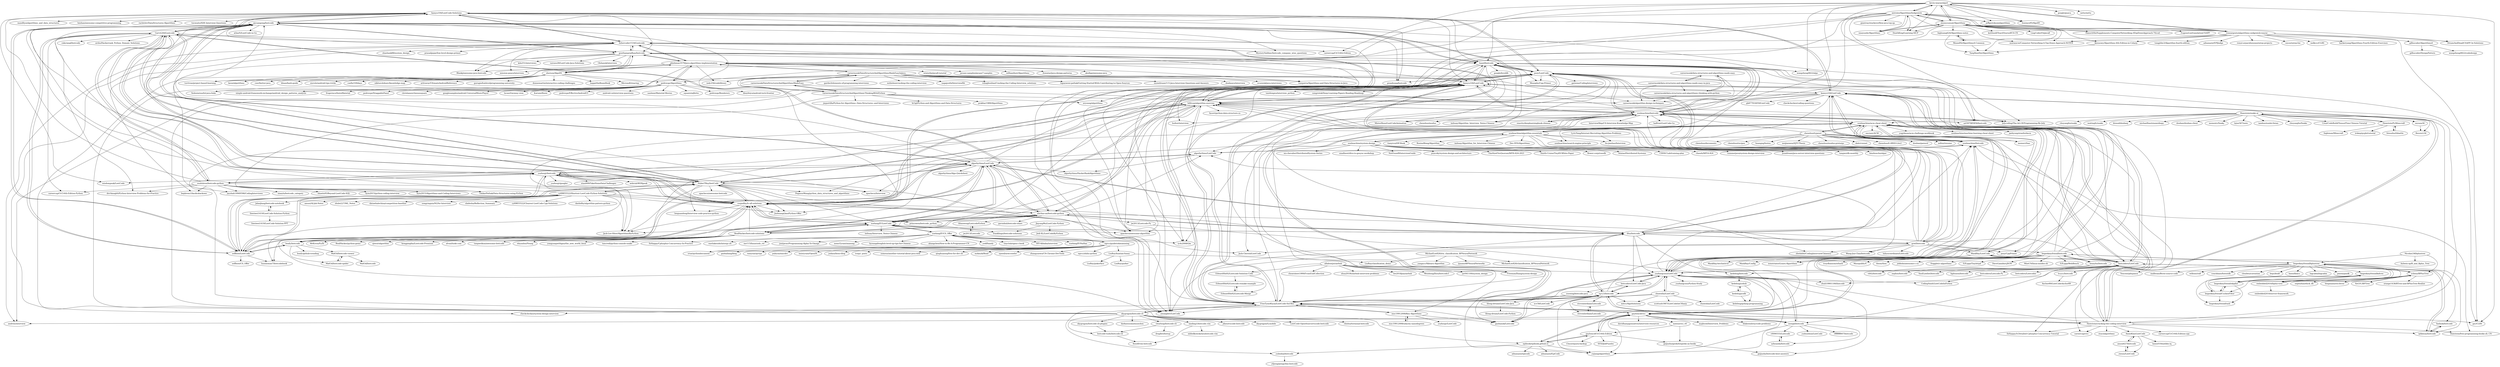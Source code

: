digraph G {
"kamyu104/LeetCode-Solutions" -> "qiyuangong/leetcode"
"kamyu104/LeetCode-Solutions" -> "fishercoder1534/Leetcode"
"kamyu104/LeetCode-Solutions" -> "Garvit244/Leetcode"
"kamyu104/LeetCode-Solutions" -> "haoel/leetcode"
"kamyu104/LeetCode-Solutions" -> "kamyu104/LintCode"
"kamyu104/LeetCode-Solutions" -> "pezy/LeetCode"
"kamyu104/LeetCode-Solutions" -> "grandyang/leetcode" ["e"=1]
"kamyu104/LeetCode-Solutions" -> "mandliya/algorithms_and_data_structures" ["e"=1]
"kamyu104/LeetCode-Solutions" -> "wisdompeak/LeetCode" ["e"=1]
"kamyu104/LeetCode-Solutions" -> "MysteryVaibhav/leetcode_company_wise_questions" ["e"=1]
"kamyu104/LeetCode-Solutions" -> "lnishan/awesome-competitive-programming" ["e"=1]
"kamyu104/LeetCode-Solutions" -> "kamyu104/LeetCode"
"kamyu104/LeetCode-Solutions" -> "rachitiitr/DataStructures-Algorithms" ["e"=1]
"kamyu104/LeetCode-Solutions" -> "twowaits/SDE-Interview-Questions" ["e"=1]
"kamyu104/LeetCode-Solutions" -> "gouthampradhan/leetcode"
"haoel/leetcode" -> "soulmachine/leetcode"
"haoel/leetcode" -> "qiyuangong/leetcode"
"haoel/leetcode" -> "julycoding/The-Art-Of-Programming-By-July" ["e"=1]
"haoel/leetcode" -> "pezy/LeetCode"
"haoel/leetcode" -> "azl397985856/leetcode" ["e"=1]
"haoel/leetcode" -> "huihut/interview" ["e"=1]
"haoel/leetcode" -> "kamyu104/LeetCode"
"haoel/leetcode" -> "MisterBooo/LeetCodeAnimation" ["e"=1]
"haoel/leetcode" -> "chenshuo/muduo" ["e"=1]
"haoel/leetcode" -> "google/leveldb" ["e"=1]
"haoel/leetcode" -> "imhuay/Algorithm_Interview_Notes-Chinese" ["e"=1]
"haoel/leetcode" -> "ty4z2008/Qix" ["e"=1]
"haoel/leetcode" -> "wangzheng0822/algo" ["e"=1]
"haoel/leetcode" -> "Mooophy/Cpp-Primer" ["e"=1]
"haoel/leetcode" -> "exacity/deeplearningbook-chinese" ["e"=1]
"liweiwei1419/LeetCode-Solution-Python" -> "liweiwei1419/LeetCode-Solution-PPT"
"liweiwei1419/LeetCode-Solution-Python" -> "JalanJiang/leetcode-notebook"
"kevin-wayne/algs4" -> "aistrate/AlgorithmsSedgewick"
"kevin-wayne/algs4" -> "jimmysuncpt/Algorithms"
"kevin-wayne/algs4" -> "reneargento/algorithms-sedgewick-wayne"
"kevin-wayne/algs4" -> "jeffgerickson/algorithms" ["e"=1]
"kevin-wayne/algs4" -> "DeathKing/Learning-SICP" ["e"=1]
"kevin-wayne/algs4" -> "haoel/leetcode"
"kevin-wayne/algs4" -> "julycoding/The-Art-Of-Programming-By-July" ["e"=1]
"kevin-wayne/algs4" -> "gzc/CLRS" ["e"=1]
"kevin-wayne/algs4" -> "careercup/CtCI-6th-Edition" ["e"=1]
"kevin-wayne/algs4" -> "google/guava" ["e"=1]
"kevin-wayne/algs4" -> "soulmachine/leetcode"
"kevin-wayne/algs4" -> "liuxinyu95/AlgoXY" ["e"=1]
"kevin-wayne/algs4" -> "wangzheng0822/algo" ["e"=1]
"kevin-wayne/algs4" -> "phishman3579/java-algorithms-implementation"
"kevin-wayne/algs4" -> "netty/netty" ["e"=1]
"ikesnowy/Algorithms-4th-Edition-in-Csharp" -> "YangXiaoHei/Algorithms"
"qiyuangong/leetcode" -> "Garvit244/Leetcode"
"qiyuangong/leetcode" -> "haoel/leetcode"
"qiyuangong/leetcode" -> "HuberTRoy/leetCode"
"qiyuangong/leetcode" -> "kamyu104/LeetCode-Solutions"
"qiyuangong/leetcode" -> "csujedihy/lc-all-solutions"
"qiyuangong/leetcode" -> "Jack-Lee-Hiter/AlgorithmsByPython" ["e"=1]
"qiyuangong/leetcode" -> "grandyang/leetcode" ["e"=1]
"qiyuangong/leetcode" -> "apachecn/Interview" ["e"=1]
"qiyuangong/leetcode" -> "gouthampradhan/leetcode"
"qiyuangong/leetcode" -> "apachecn/awesome-algorithm" ["e"=1]
"qiyuangong/leetcode" -> "azl397985856/leetcode" ["e"=1]
"qiyuangong/leetcode" -> "JushuangQiao/Python-Offer" ["e"=1]
"qiyuangong/leetcode" -> "pezy/LeetCode"
"qiyuangong/leetcode" -> "selfboot/LeetCode"
"qiyuangong/leetcode" -> "aQuaYi/LeetCode-in-Go" ["e"=1]
"soulmachine/leetcode" -> "haoel/leetcode"
"soulmachine/leetcode" -> "julycoding/The-Art-Of-Programming-By-July" ["e"=1]
"soulmachine/leetcode" -> "kamyu104/LeetCode"
"soulmachine/leetcode" -> "ty4z2008/Qix" ["e"=1]
"soulmachine/leetcode" -> "pezy/LeetCode"
"soulmachine/leetcode" -> "soulmachine/acm-cheat-sheet"
"soulmachine/leetcode" -> "azl397985856/leetcode" ["e"=1]
"soulmachine/leetcode" -> "MisterBooo/LeetCodeAnimation" ["e"=1]
"soulmachine/leetcode" -> "billryan/algorithm-exercise"
"soulmachine/leetcode" -> "halfrost/LeetCode-Go" ["e"=1]
"soulmachine/leetcode" -> "exacity/deeplearningbook-chinese" ["e"=1]
"soulmachine/leetcode" -> "imhuay/Algorithm_Interview_Notes-Chinese" ["e"=1]
"soulmachine/leetcode" -> "chenshuo/muduo" ["e"=1]
"soulmachine/leetcode" -> "huihut/interview" ["e"=1]
"soulmachine/leetcode" -> "InterviewMap/CS-Interview-Knowledge-Map" ["e"=1]
"reneargento/algorithms-sedgewick-wayne" -> "aistrate/AlgorithmsSedgewick"
"reneargento/algorithms-sedgewick-wayne" -> "kevin-wayne/algs4"
"reneargento/algorithms-sedgewick-wayne" -> "jimmysuncpt/Algorithms"
"reneargento/algorithms-sedgewick-wayne" -> "gdhucoder/Algorithms4"
"reneargento/algorithms-sedgewick-wayne" -> "walkccc/CLRS" ["e"=1]
"reneargento/algorithms-sedgewick-wayne" -> "ikesnowy/Algorithms-4th-Edition-in-Csharp"
"reneargento/algorithms-sedgewick-wayne" -> "moranzcw/Computer-Networking-A-Top-Down-Approach-NOTES" ["e"=1]
"reneargento/algorithms-sedgewick-wayne" -> "DreamAndDead/CSAPP-3e-Solutions" ["e"=1]
"reneargento/algorithms-sedgewick-wayne" -> "gzc/CLRS" ["e"=1]
"reneargento/algorithms-sedgewick-wayne" -> "hackeryang/Algorithms-Fourth-Edition-Exercises"
"reneargento/algorithms-sedgewick-wayne" -> "tongji4m3/Algorithm-fourth-edition"
"reneargento/algorithms-sedgewick-wayne" -> "adnanaziz/EPIJudge" ["e"=1]
"reneargento/algorithms-sedgewick-wayne" -> "remzi-arpacidusseau/ostep-projects" ["e"=1]
"reneargento/algorithms-sedgewick-wayne" -> "fishercoder1534/Leetcode"
"reneargento/algorithms-sedgewick-wayne" -> "xxyzz/ostep-hw" ["e"=1]
"xuelangZF/LeetCode" -> "xuelangZF/CS_Offer"
"xuelangZF/LeetCode" -> "csujedihy/lc-all-solutions"
"xuelangZF/LeetCode" -> "RealHacker/leetcode-solutions"
"xuelangZF/LeetCode" -> "kamyu104/LeetCode"
"xuelangZF/LeetCode" -> "shichao-an/leetcode-python"
"xuelangZF/LeetCode" -> "billryan/algorithm-exercise"
"xuelangZF/LeetCode" -> "algorhythms/LeetCode"
"xuelangZF/LeetCode" -> "illuz/leetcode"
"xuelangZF/LeetCode" -> "bonfy/leetcode"
"xuelangZF/LeetCode" -> "Jack-Lee-Hiter/AlgorithmsByPython" ["e"=1]
"xuelangZF/LeetCode" -> "imhuay/Interview_Notes-Chinese" ["e"=1]
"xuelangZF/LeetCode" -> "HuberTRoy/leetCode"
"xuelangZF/LeetCode" -> "apachecn/awesome-algorithm" ["e"=1]
"phishman3579/java-algorithms-implementation" -> "pedrovgs/Algorithms"
"phishman3579/java-algorithms-implementation" -> "sherxon/AlgoDS"
"phishman3579/java-algorithms-implementation" -> "winterbe/java8-tutorial" ["e"=1]
"phishman3579/java-algorithms-implementation" -> "javaee-samples/javaee7-samples" ["e"=1]
"phishman3579/java-algorithms-implementation" -> "indy256/codelibrary" ["e"=1]
"phishman3579/java-algorithms-implementation" -> "rampatra/Algorithms-and-Data-Structures-in-Java" ["e"=1]
"phishman3579/java-algorithms-implementation" -> "Vedenin/useful-java-links" ["e"=1]
"phishman3579/java-algorithms-implementation" -> "gouthampradhan/leetcode"
"phishman3579/java-algorithms-implementation" -> "careermonk/DataStructureAndAlgorithmsMadeEasyInJava"
"phishman3579/java-algorithms-implementation" -> "williamfiset/Algorithms" ["e"=1]
"phishman3579/java-algorithms-implementation" -> "mission-peace/interview" ["e"=1]
"phishman3579/java-algorithms-implementation" -> "fishercoder1534/Leetcode"
"phishman3579/java-algorithms-implementation" -> "Blankj/awesome-java-leetcode" ["e"=1]
"phishman3579/java-algorithms-implementation" -> "iluwatar/java-design-patterns" ["e"=1]
"phishman3579/java-algorithms-implementation" -> "akullpp/awesome-java" ["e"=1]
"sherxon/AlgoDS" -> "phishman3579/java-algorithms-implementation"
"sherxon/AlgoDS" -> "Idnan/bash-guide" ["e"=1]
"sherxon/AlgoDS" -> "gouthampradhan/leetcode"
"sherxon/AlgoDS" -> "tuvttran/project-based-learning" ["e"=1]
"sherxon/AlgoDS" -> "nisrulz/android-tips-tricks" ["e"=1]
"sherxon/AlgoDS" -> "coells/100days" ["e"=1]
"sherxon/AlgoDS" -> "nikitavoloboev/knowledge-map" ["e"=1]
"sherxon/AlgoDS" -> "aritraroy/UltimateAndroidReference" ["e"=1]
"sherxon/AlgoDS" -> "pedrovgs/Algorithms"
"sherxon/AlgoDS" -> "gurugio/lowlevelprogramming-university" ["e"=1]
"sherxon/AlgoDS" -> "donnemartin/interactive-coding-challenges" ["e"=1]
"sherxon/AlgoDS" -> "happi/theBeamBook" ["e"=1]
"sherxon/AlgoDS" -> "Microsoft/reactxp" ["e"=1]
"sherxon/AlgoDS" -> "keon/algorithms" ["e"=1]
"sherxon/AlgoDS" -> "cxxr/better-java" ["e"=1]
"pedrovgs/Algorithms" -> "phishman3579/java-algorithms-implementation"
"pedrovgs/Algorithms" -> "pedrovgs/EffectiveAndroidUI" ["e"=1]
"pedrovgs/Algorithms" -> "android-cn/interview-questions" ["e"=1]
"pedrovgs/Algorithms" -> "saulmm/Material-Movies" ["e"=1]
"pedrovgs/Algorithms" -> "square/sqlbrite" ["e"=1]
"pedrovgs/Algorithms" -> "pedrovgs/Renderers" ["e"=1]
"pedrovgs/Algorithms" -> "bboyfeiyu/android-tech-frontier" ["e"=1]
"pedrovgs/Algorithms" -> "simple-android-framework-exchange/android_design_patterns_analysis" ["e"=1]
"pedrovgs/Algorithms" -> "frogermcs/InstaMaterial" ["e"=1]
"pedrovgs/Algorithms" -> "Vedenin/useful-java-links" ["e"=1]
"pedrovgs/Algorithms" -> "pedrovgs/DraggablePanel" ["e"=1]
"pedrovgs/Algorithms" -> "chrisbanes/cheesesquare" ["e"=1]
"pedrovgs/Algorithms" -> "googlesamples/android-UniversalMusicPlayer" ["e"=1]
"pedrovgs/Algorithms" -> "lucasr/twoway-view" ["e"=1]
"pedrovgs/Algorithms" -> "Karumi/Rosie" ["e"=1]
"soulmachine/acm-cheat-sheet" -> "chenshuo/typeset"
"soulmachine/acm-cheat-sheet" -> "soulmachine/leetcode"
"soulmachine/acm-cheat-sheet" -> "Hawstein/cracking-the-coding-interview"
"soulmachine/acm-cheat-sheet" -> "soulmachine/algorithm-essentials"
"soulmachine/acm-cheat-sheet" -> "soulmachine/lintcode"
"soulmachine/acm-cheat-sheet" -> "eecrazy/ACM" ["e"=1]
"soulmachine/acm-cheat-sheet" -> "soulmachine/search-engine-principle"
"soulmachine/acm-cheat-sheet" -> "yogykwan/acm-challenge-workbook" ["e"=1]
"soulmachine/acm-cheat-sheet" -> "yuzhangcmu/LeetCode"
"soulmachine/acm-cheat-sheet" -> "soulmachine/machine-learning-cheat-sheet" ["e"=1]
"soulmachine/acm-cheat-sheet" -> "jaehyunp/stanfordacm" ["e"=1]
"soulmachine/acm-cheat-sheet" -> "MaskRay/LeetCode"
"soulmachine/acm-cheat-sheet" -> "leetcoders/LeetCode"
"soulmachine/acm-cheat-sheet" -> "FreeTymeKiyan/LeetCode-Sol-Res"
"soulmachine/acm-cheat-sheet" -> "memect/hao" ["e"=1]
"jimmysuncpt/Algorithms" -> "aistrate/AlgorithmsSedgewick"
"jimmysuncpt/Algorithms" -> "kevin-wayne/algs4"
"jimmysuncpt/Algorithms" -> "reneargento/algorithms-sedgewick-wayne"
"jimmysuncpt/Algorithms" -> "xiaoyuzdy/Algorithms"
"jimmysuncpt/Algorithms" -> "moranzcw/Computer-Networking-A-Top-Down-Approach-NOTES" ["e"=1]
"jimmysuncpt/Algorithms" -> "ikesnowy/Algorithms-4th-Edition-in-Csharp"
"jimmysuncpt/Algorithms" -> "bighuang624/Algorithms-notes"
"jimmysuncpt/Algorithms" -> "awangdev/LintCode" ["e"=1]
"jimmysuncpt/Algorithms" -> "YangXiaoHei/Algorithms"
"jimmysuncpt/Algorithms" -> "DeathKing/Learning-SICP" ["e"=1]
"jimmysuncpt/Algorithms" -> "HanochShi/Supplements-ComputerNetworking-ATopDownApproach-7th-ed" ["e"=1]
"jimmysuncpt/Algorithms" -> "EugeneLiu/translationCSAPP" ["e"=1]
"jimmysuncpt/Algorithms" -> "keithnull/TeachYourselfCS-CN" ["e"=1]
"jimmysuncpt/Algorithms" -> "DreamAndDead/CSAPP-3e-Solutions" ["e"=1]
"jimmysuncpt/Algorithms" -> "LingCoder/OnJava8" ["e"=1]
"yuzhangcmu/LeetCode" -> "tg123/leetcode"
"yuzhangcmu/LeetCode" -> "FreeTymeKiyan/LeetCode-Sol-Res"
"yuzhangcmu/LeetCode" -> "mengli/leetcode"
"yuzhangcmu/LeetCode" -> "yuzhangcmu/Python-Study"
"yuzhangcmu/LeetCode" -> "shawnfan/LintCode"
"yuzhangcmu/LeetCode" -> "leetcoders/LeetCode"
"yuzhangcmu/LeetCode" -> "yxjiang/algorithms"
"yuzhangcmu/LeetCode" -> "gaohannk/Leetcode"
"yuzhangcmu/LeetCode" -> "soulmachine/lintcode"
"yuzhangcmu/LeetCode" -> "leetcoders/LeetCode-Java"
"yuzhangcmu/LeetCode" -> "kamyu104/LintCode"
"yuzhangcmu/LeetCode" -> "zhuli19901106/lintcode"
"yuzhangcmu/LeetCode" -> "algorhythms/LintCode"
"yuzhangcmu/LeetCode" -> "gnijuohz/leetcode-best-answers"
"yuzhangcmu/LeetCode" -> "soulmachine/acm-cheat-sheet"
"aistrate/AlgorithmsSedgewick" -> "jimmysuncpt/Algorithms"
"aistrate/AlgorithmsSedgewick" -> "reneargento/algorithms-sedgewick-wayne"
"aistrate/AlgorithmsSedgewick" -> "kevin-wayne/algs4"
"aistrate/AlgorithmsSedgewick" -> "xiaoyuzdy/Algorithms"
"aistrate/AlgorithmsSedgewick" -> "giantray/stackoverflow-java-top-qa" ["e"=1]
"aistrate/AlgorithmsSedgewick" -> "billryan/algorithm-exercise"
"aistrate/AlgorithmsSedgewick" -> "liuxinyu95/AlgoXY" ["e"=1]
"aistrate/AlgorithmsSedgewick" -> "DeathKing/Learning-SICP" ["e"=1]
"aistrate/AlgorithmsSedgewick" -> "pedrovgs/Algorithms"
"aistrate/AlgorithmsSedgewick" -> "moranzcw/Computer-Networking-A-Top-Down-Approach-NOTES" ["e"=1]
"aistrate/AlgorithmsSedgewick" -> "jeffgerickson/algorithms" ["e"=1]
"aistrate/AlgorithmsSedgewick" -> "awangdev/LintCode" ["e"=1]
"aistrate/AlgorithmsSedgewick" -> "soulmachine/leetcode"
"aistrate/AlgorithmsSedgewick" -> "gzc/CLRS" ["e"=1]
"aistrate/AlgorithmsSedgewick" -> "phishman3579/java-algorithms-implementation"
"xiaoyuzdy/Algorithms" -> "aistrate/AlgorithmsSedgewick"
"xiaoyuzdy/Algorithms" -> "jimmysuncpt/Algorithms"
"HuberTRoy/leetCode" -> "selfboot/LeetCode"
"HuberTRoy/leetCode" -> "Jack-Lee-Hiter/AlgorithmsByPython" ["e"=1]
"HuberTRoy/leetCode" -> "csujedihy/lc-all-solutions"
"HuberTRoy/leetCode" -> "qiyuangong/leetcode"
"HuberTRoy/leetCode" -> "JushuangQiao/Python-Offer" ["e"=1]
"HuberTRoy/leetCode" -> "apachecn/awesome-algorithm" ["e"=1]
"HuberTRoy/leetCode" -> "leeguandong/Interview-code-practice-python" ["e"=1]
"HuberTRoy/leetCode" -> "PegasusWang/python_data_structures_and_algorithms" ["e"=1]
"HuberTRoy/leetCode" -> "billryan/algorithm-exercise"
"HuberTRoy/leetCode" -> "Garvit244/Leetcode"
"HuberTRoy/leetCode" -> "yuzhoujr/leetcode"
"HuberTRoy/leetCode" -> "apachecn/awesome-leetcode" ["e"=1]
"HuberTRoy/leetCode" -> "apachecn/Interview" ["e"=1]
"HuberTRoy/leetCode" -> "algorhythms/LeetCode"
"HuberTRoy/leetCode" -> "cy69855522/Shortest-LeetCode-Python-Solutions"
"kamyu104/LeetCode" -> "haoel/leetcode"
"kamyu104/LeetCode" -> "soulmachine/leetcode"
"kamyu104/LeetCode" -> "kamyu104/LintCode"
"kamyu104/LeetCode" -> "billryan/algorithm-exercise"
"kamyu104/LeetCode" -> "pezy/LeetCode"
"kamyu104/LeetCode" -> "illuz/leetcode"
"kamyu104/LeetCode" -> "taizilongxu/interview_python" ["e"=1]
"kamyu104/LeetCode" -> "andreis/interview" ["e"=1]
"kamyu104/LeetCode" -> "songrotek/Deep-Learning-Papers-Reading-Roadmap" ["e"=1]
"kamyu104/LeetCode" -> "FreeTymeKiyan/LeetCode-Sol-Res"
"kamyu104/LeetCode" -> "shichao-an/leetcode-python"
"kamyu104/LeetCode" -> "csujedihy/lc-all-solutions"
"kamyu104/LeetCode" -> "nryoung/algorithms" ["e"=1]
"kamyu104/LeetCode" -> "ty4z2008/Qix" ["e"=1]
"kamyu104/LeetCode" -> "careercup/ctci" ["e"=1]
"xuelangZF/CS_Offer" -> "xuelangZF/LeetCode"
"xuelangZF/CS_Offer" -> "ahangchen/How-to-Be-A-Programmer-CN" ["e"=1]
"xuelangZF/CS_Offer" -> "egrcc/guidetodatamining"
"xuelangZF/CS_Offer" -> "yedf/handy" ["e"=1]
"xuelangZF/CS_Offer" -> "ictar/pythondocument" ["e"=1]
"xuelangZF/CS_Offer" -> "tinyclub/open-c-book" ["e"=1]
"xuelangZF/CS_Offer" -> "ty4z2008/Qix" ["e"=1]
"xuelangZF/CS_Offer" -> "HIT-Alibaba/interview" ["e"=1]
"xuelangZF/CS_Offer" -> "xuelangZF/NaHan" ["e"=1]
"xuelangZF/CS_Offer" -> "forhappy/Cplusplus-Concurrency-In-Practice" ["e"=1]
"xuelangZF/CS_Offer" -> "eastlakeside/interpy-zh" ["e"=1]
"xuelangZF/CS_Offer" -> "me115/linuxtools_rst" ["e"=1]
"xuelangZF/CS_Offer" -> "justjavac/Programming-Alpha-To-Omega" ["e"=1]
"xuelangZF/CS_Offer" -> "nemoTyrant/manong" ["e"=1]
"xuelangZF/CS_Offer" -> "byoungd/english-level-up-tips-for-Chinese" ["e"=1]
"skygragon/leetcode-cli-plugins" -> "leetcode-tools/leetcode-cli"
"skygragon/leetcode-cli" -> "jdneo/vscode-leetcode" ["e"=1]
"skygragon/leetcode-cli" -> "skygragon/Q.mobile"
"skygragon/leetcode-cli" -> "skygragon/leetcode-cli-plugins"
"skygragon/leetcode-cli" -> "pezy/LeetCode"
"skygragon/leetcode-cli" -> "FreeTymeKiyan/LeetCode-Sol-Res"
"skygragon/leetcode-cli" -> "leetcode-tools/leetcode-cli"
"skygragon/leetcode-cli" -> "LeetCode-OpenSource/vscode-leetcode" ["e"=1]
"skygragon/leetcode-cli" -> "kamyu104/LeetCode"
"skygragon/leetcode-cli" -> "soulmachine/leetcode"
"skygragon/leetcode-cli" -> "ianding1/leetcode.vim"
"skygragon/leetcode-cli" -> "chishui/terminal-leetcode"
"skygragon/leetcode-cli" -> "haoel/leetcode"
"skygragon/leetcode-cli" -> "clearloop/leetcode-cli"
"skygragon/leetcode-cli" -> "gzc/CLRS" ["e"=1]
"skygragon/leetcode-cli" -> "darknessomi/musicbox" ["e"=1]
"Hawstein/snake-ai" -> "Hawstein/PyMinecraft"
"Hawstein/snake-ai" -> "Hawstein/cracking-the-coding-interview"
"Hawstein/snake-ai" -> "ktmud/doubanj" ["e"=1]
"Hawstein/snake-ai" -> "michaelliao/sinaweibopy" ["e"=1]
"Hawstein/snake-ai" -> "douban/douban-client" ["e"=1]
"Hawstein/snake-ai" -> "memoiry/Snaky"
"Hawstein/snake-ai" -> "myuon/AI"
"Hawstein/snake-ai" -> "lzjun567/note" ["e"=1]
"Hawstein/snake-ai" -> "iambus/xunlei-lixian" ["e"=1]
"Hawstein/snake-ai" -> "chuyangliu/Snake"
"Hawstein/snake-ai" -> "CreatCodeBuild/TensorFlow-Chinese-Tutorial" ["e"=1]
"Hawstein/snake-ai" -> "soulmachine/acm-cheat-sheet"
"Hawstein/snake-ai" -> "chuyangliu/snake" ["e"=1]
"Hawstein/snake-ai" -> "flovera1/AI"
"Hawstein/snake-ai" -> "waitingfy/snake"
"myuon/AI" -> "flovera1/AI"
"gouthampradhan/leetcode" -> "fishercoder1534/Leetcode"
"gouthampradhan/leetcode" -> "Blankj/awesome-java-leetcode" ["e"=1]
"gouthampradhan/leetcode" -> "awangdev/LintCode" ["e"=1]
"gouthampradhan/leetcode" -> "sherxon/AlgoDS"
"gouthampradhan/leetcode" -> "qiyuangong/leetcode"
"gouthampradhan/leetcode" -> "jayshah19949596/CodingInterviews" ["e"=1]
"gouthampradhan/leetcode" -> "phishman3579/java-algorithms-implementation"
"gouthampradhan/leetcode" -> "varunu28/LeetCode-Java-Solutions" ["e"=1]
"gouthampradhan/leetcode" -> "kamyu104/LeetCode"
"gouthampradhan/leetcode" -> "Olshansk/interview" ["e"=1]
"gouthampradhan/leetcode" -> "haoel/leetcode"
"gouthampradhan/leetcode" -> "FreeTymeKiyan/LeetCode-Sol-Res"
"gouthampradhan/leetcode" -> "kdn251/interviews" ["e"=1]
"gouthampradhan/leetcode" -> "tuvttran/project-based-learning" ["e"=1]
"gouthampradhan/leetcode" -> "soulmachine/leetcode"
"wuduhren/leetcode-python" -> "Garvit244/Leetcode"
"wuduhren/leetcode-python" -> "yuzhoujr/leetcode"
"wuduhren/leetcode-python" -> "qiyuangong/leetcode"
"wuduhren/leetcode-python" -> "kamyu104/LeetCode-Solutions"
"wuduhren/leetcode-python" -> "csujedihy/lc-all-solutions"
"wuduhren/leetcode-python" -> "liyin2015/Algorithms-and-Coding-Interviews" ["e"=1]
"wuduhren/leetcode-python" -> "careercup/CtCI-6th-Edition-Python" ["e"=1]
"wuduhren/leetcode-python" -> "algorhythms/LeetCode"
"wuduhren/leetcode-python" -> "devAmoghS/Python-Interview-Problems-for-Practice" ["e"=1]
"wuduhren/leetcode-python" -> "xiaoylu/leetcode_category" ["e"=1]
"wuduhren/leetcode-python" -> "bephrem1/backtobackswe" ["e"=1]
"wuduhren/leetcode-python" -> "jayshah19949596/CodingInterviews" ["e"=1]
"wuduhren/leetcode-python" -> "shawlu95/Beyond-LeetCode-SQL" ["e"=1]
"wuduhren/leetcode-python" -> "OmkarPathak/Data-Structures-using-Python" ["e"=1]
"wuduhren/leetcode-python" -> "liyin2015/python-coding-interview" ["e"=1]
"Hawstein/PyMinecraft" -> "irskep/pyglettutorial"
"Hawstein/PyMinecraft" -> "Hawstein/snake-ai"
"Hawstein/PyMinecraft" -> "feisuzhu/thbattle"
"Hawstein/PyMinecraft" -> "fogleman/Minecraft" ["e"=1]
"careermonk/DataStructureAndAlgorithmsMadeEasyInJava" -> "careermonk/DataStructuresAndAlgorithmsMadeEasy"
"careermonk/DataStructureAndAlgorithmsMadeEasyInJava" -> "careermonk/DataStructureAndAlgorithmicThinkingWithPython"
"careermonk/DataStructureAndAlgorithmsMadeEasyInJava" -> "phishman3579/java-algorithms-implementation"
"careermonk/DataStructureAndAlgorithmsMadeEasyInJava" -> "donbeave/interview" ["e"=1]
"careermonk/DataStructureAndAlgorithmsMadeEasyInJava" -> "svozniuk/java-interviews" ["e"=1]
"careermonk/DataStructureAndAlgorithmsMadeEasyInJava" -> "rampatra/Algorithms-and-Data-Structures-in-Java" ["e"=1]
"careermonk/DataStructureAndAlgorithmsMadeEasyInJava" -> "careermonk/algorithm-design-techniques"
"careermonk/DataStructureAndAlgorithmsMadeEasyInJava" -> "yxjiang/algorithms"
"careermonk/DataStructureAndAlgorithmsMadeEasyInJava" -> "gardncl/elements-of-programming-interviews" ["e"=1]
"careermonk/DataStructureAndAlgorithmsMadeEasyInJava" -> "indy256/codelibrary" ["e"=1]
"careermonk/DataStructureAndAlgorithmsMadeEasyInJava" -> "wzhishen/cracking-the-coding-interview" ["e"=1]
"careermonk/DataStructureAndAlgorithmsMadeEasyInJava" -> "nagajyothi/InterviewBit" ["e"=1]
"careermonk/DataStructureAndAlgorithmsMadeEasyInJava" -> "rshaghoulian/Cracking-the-Coding-Interview_solutions" ["e"=1]
"careermonk/DataStructureAndAlgorithmsMadeEasyInJava" -> "tapasweni-pathak/Getting-Started-With-Contributing-to-Open-Sources" ["e"=1]
"careermonk/DataStructureAndAlgorithmsMadeEasyInJava" -> "snowdream/115-Java-Interview-Questions-and-Answers" ["e"=1]
"csujedihy/lc-all-solutions" -> "HuberTRoy/leetCode"
"csujedihy/lc-all-solutions" -> "qiyuangong/leetcode"
"csujedihy/lc-all-solutions" -> "Jack-Lee-Hiter/AlgorithmsByPython" ["e"=1]
"csujedihy/lc-all-solutions" -> "algorhythms/LeetCode"
"csujedihy/lc-all-solutions" -> "yuzhoujr/leetcode"
"csujedihy/lc-all-solutions" -> "princewen/leetcode_python"
"csujedihy/lc-all-solutions" -> "selfboot/LeetCode"
"csujedihy/lc-all-solutions" -> "Garvit244/Leetcode"
"csujedihy/lc-all-solutions" -> "JushuangQiao/Python-Offer" ["e"=1]
"csujedihy/lc-all-solutions" -> "kamyu104/LeetCode"
"csujedihy/lc-all-solutions" -> "xuelangZF/LeetCode"
"csujedihy/lc-all-solutions" -> "pezy/LeetCode"
"csujedihy/lc-all-solutions" -> "leeguandong/Interview-code-practice-python" ["e"=1]
"csujedihy/lc-all-solutions" -> "billryan/algorithm-exercise"
"csujedihy/lc-all-solutions" -> "shichao-an/leetcode-python"
"careermonk/DataStructuresAndAlgorithmsMadeEasy" -> "careermonk/DataStructureAndAlgorithmicThinkingWithPython"
"careermonk/DataStructuresAndAlgorithmsMadeEasy" -> "careermonk/DataStructureAndAlgorithmsMadeEasyInJava"
"careermonk/DataStructuresAndAlgorithmsMadeEasy" -> "careermonk/algorithm-design-techniques"
"gzwl/leetcode" -> "pezy/LeetCode"
"gzwl/leetcode" -> "illuz/leetcode"
"gzwl/leetcode" -> "soulmachine/leetcode"
"gzwl/leetcode" -> "MaskRay/LeetCode"
"gzwl/leetcode" -> "kamyu104/LintCode"
"gzwl/leetcode" -> "billryan/algorithm-exercise"
"gzwl/leetcode" -> "zhedahht/CodingInterviewChinese2" ["e"=1]
"gzwl/leetcode" -> "luliyucoordinate/Leetcode" ["e"=1]
"gzwl/leetcode" -> "haoel/leetcode"
"gzwl/leetcode" -> "begeekmyfriend/leetcode"
"gzwl/leetcode" -> "awangdev/LintCode" ["e"=1]
"gzwl/leetcode" -> "kamyu104/LeetCode"
"gzwl/leetcode" -> "Jack-Cherish/LeetCode" ["e"=1]
"gzwl/leetcode" -> "Wang-Jun-Chao/leetcode" ["e"=1]
"gzwl/leetcode" -> "pezy/CppPrimer" ["e"=1]
"fishercoder1534/Leetcode" -> "gouthampradhan/leetcode"
"fishercoder1534/Leetcode" -> "kamyu104/LeetCode-Solutions"
"fishercoder1534/Leetcode" -> "mission-peace/interview" ["e"=1]
"fishercoder1534/Leetcode" -> "shashank88/system_design" ["e"=1]
"fishercoder1534/Leetcode" -> "careercup/CtCI-6th-Edition" ["e"=1]
"fishercoder1534/Leetcode" -> "bephrem1/backtobackswe" ["e"=1]
"fishercoder1534/Leetcode" -> "Blankj/awesome-java-leetcode" ["e"=1]
"fishercoder1534/Leetcode" -> "checkcheckzz/system-design-interview" ["e"=1]
"fishercoder1534/Leetcode" -> "MysteryVaibhav/leetcode_company_wise_questions" ["e"=1]
"fishercoder1534/Leetcode" -> "awangdev/LintCode" ["e"=1]
"fishercoder1534/Leetcode" -> "prasadgujar/low-level-design-primer" ["e"=1]
"fishercoder1534/Leetcode" -> "qiyuangong/leetcode"
"fishercoder1534/Leetcode" -> "phishman3579/java-algorithms-implementation"
"fishercoder1534/Leetcode" -> "andreis/interview" ["e"=1]
"fishercoder1534/Leetcode" -> "FreeTymeKiyan/LeetCode-Sol-Res"
"AnnieKim/LeetCode" -> "anson627/leetcode"
"AnnieKim/LeetCode" -> "zwxxx/LeetCode"
"AnnieKim/LeetCode" -> "lanxx019/mitbbs-iq"
"Hawstein/cracking-the-coding-interview" -> "gaylemcd/ctci"
"Hawstein/cracking-the-coding-interview" -> "careercup/CtCI-6th-Edition-cpp" ["e"=1]
"Hawstein/cracking-the-coding-interview" -> "soulmachine/acm-cheat-sheet"
"Hawstein/cracking-the-coding-interview" -> "AnnieKim/LeetCode"
"Hawstein/cracking-the-coding-interview" -> "careercup/ctci" ["e"=1]
"Hawstein/cracking-the-coding-interview" -> "kamyu104/LintCode"
"Hawstein/cracking-the-coding-interview" -> "soulmachine/leetcode"
"Hawstein/cracking-the-coding-interview" -> "Hawstein/free-programming-books-zh_CN"
"Hawstein/cracking-the-coding-interview" -> "xtaci/algorithms" ["e"=1]
"Hawstein/cracking-the-coding-interview" -> "haoel/leetcode"
"Hawstein/cracking-the-coding-interview" -> "yuzhangcmu/LeetCode"
"Hawstein/cracking-the-coding-interview" -> "leetcoders/LeetCode"
"Hawstein/cracking-the-coding-interview" -> "FreeTymeKiyan/LeetCode-Sol-Res"
"Hawstein/cracking-the-coding-interview" -> "forhappy/A-Detailed-Cplusplus-Concurrency-Tutorial" ["e"=1]
"Hawstein/cracking-the-coding-interview" -> "iphkwan/leetcode"
"zwxxx/LeetCode" -> "anson627/leetcode"
"gdhucoder/Algorithms4" -> "gdhucoder/DesignPattern"
"gdhucoder/Algorithms4" -> "wangzheng0822/codedesign" ["e"=1]
"gaylemcd/CtCI-6th-Edition" -> "gaylemcd/ctci"
"gaylemcd/CtCI-6th-Edition" -> "gnijuohz/geeksforgeeks-as-books"
"gaylemcd/CtCI-6th-Edition" -> "epibook/epibook.github.io"
"gaylemcd/CtCI-6th-Edition" -> "t3nsor/quora-backup" ["e"=1]
"gaylemcd/CtCI-6th-Edition" -> "SITZ/JobPuzzles" ["e"=1]
"begeekmyfriend/bplustree" -> "begeekmyfriend/leetcode"
"begeekmyfriend/bplustree" -> "zcbenz/BPlusTree"
"begeekmyfriend/bplustree" -> "begeekmyfriend/kdtree"
"begeekmyfriend/bplustree" -> "begeekmyfriend/skiplist"
"begeekmyfriend/bplustree" -> "embedded2016/bplus-tree"
"begeekmyfriend/bplustree" -> "Tencent/phxpaxos" ["e"=1]
"begeekmyfriend/bplustree" -> "malbrain/Btree-source-code" ["e"=1]
"begeekmyfriend/bplustree" -> "begeekmyfriend/CuckooFilter"
"begeekmyfriend/bplustree" -> "willemt/raft" ["e"=1]
"begeekmyfriend/bplustree" -> "couchbase/forestdb" ["e"=1]
"begeekmyfriend/bplustree" -> "cloudwu/coroutine" ["e"=1]
"begeekmyfriend/bplustree" -> "brpc/braft" ["e"=1]
"begeekmyfriend/bplustree" -> "hnes/libaco" ["e"=1]
"begeekmyfriend/bplustree" -> "logcabin/logcabin" ["e"=1]
"begeekmyfriend/bplustree" -> "pmem/pmdk" ["e"=1]
"chenshuo/typeset" -> "soulmachine/acm-cheat-sheet"
"chenshuo/typeset" -> "zellux/resume"
"chenshuo/typeset" -> "soulmachine/leetcode"
"chenshuo/typeset" -> "soulmachine/lintcode"
"chenshuo/typeset" -> "chenshuo/documents" ["e"=1]
"chenshuo/typeset" -> "chenshuo/recipes" ["e"=1]
"chenshuo/typeset" -> "huangxg/lnotes" ["e"=1]
"chenshuo/typeset" -> "leetcoders/LeetCode"
"chenshuo/typeset" -> "memect/hao" ["e"=1]
"chenshuo/typeset" -> "weijianwen/SJTUThesis" ["e"=1]
"chenshuo/typeset" -> "chenshuo/muduo-protorpc" ["e"=1]
"chenshuo/typeset" -> "dmlc/cxxnet" ["e"=1]
"chenshuo/typeset" -> "chenshuo/4.4BSD-Lite2" ["e"=1]
"chenshuo/typeset" -> "douban/paracel" ["e"=1]
"chenshuo/typeset" -> "forhappy/A-Detailed-Cplusplus-Concurrency-Tutorial" ["e"=1]
"pezy/LeetCode" -> "haoel/leetcode"
"pezy/LeetCode" -> "soulmachine/leetcode"
"pezy/LeetCode" -> "pezy/CppPrimer" ["e"=1]
"pezy/LeetCode" -> "gzwl/leetcode"
"pezy/LeetCode" -> "kamyu104/LeetCode"
"pezy/LeetCode" -> "grandyang/leetcode" ["e"=1]
"pezy/LeetCode" -> "gatieme/CodingInterviews" ["e"=1]
"pezy/LeetCode" -> "Mooophy/Cpp-Primer" ["e"=1]
"pezy/LeetCode" -> "kamyu104/LeetCode-Solutions"
"pezy/LeetCode" -> "zhedahht/CodingInterviewChinese2" ["e"=1]
"pezy/LeetCode" -> "csujedihy/lc-all-solutions"
"pezy/LeetCode" -> "billryan/algorithm-exercise"
"pezy/LeetCode" -> "qiyuangong/leetcode"
"pezy/LeetCode" -> "apachecn/awesome-algorithm" ["e"=1]
"pezy/LeetCode" -> "Jack-Cherish/LeetCode" ["e"=1]
"begeekmyfriend/CuckooFilter" -> "begeekmyfriend/tash"
"begeekmyfriend/CuckooFilter" -> "begeekmyfriend/skiplist"
"begeekmyfriend/CuckooFilter" -> "begeekmyfriend/kdtree"
"clearloop/leetcode-cli" -> "leetcode-tools/leetcode-cli"
"clearloop/leetcode-cli" -> "dragfire/leetup"
"begeekmyfriend/leetcode" -> "begeekmyfriend/bplustree"
"begeekmyfriend/leetcode" -> "lennylxx/leetcode"
"begeekmyfriend/leetcode" -> "jobbole/awesome-c-cn" ["e"=1]
"begeekmyfriend/leetcode" -> "fragglet/c-algorithms" ["e"=1]
"begeekmyfriend/leetcode" -> "haoel/leetcode"
"begeekmyfriend/leetcode" -> "pezy/LeetCode"
"begeekmyfriend/leetcode" -> "EZLippi/Tinyhttpd" ["e"=1]
"begeekmyfriend/leetcode" -> "soulmachine/leetcode"
"begeekmyfriend/leetcode" -> "DaveGamble/cJSON" ["e"=1]
"begeekmyfriend/leetcode" -> "MintCN/linux-insides-zh" ["e"=1]
"begeekmyfriend/leetcode" -> "EZLippi/WebBench" ["e"=1]
"begeekmyfriend/leetcode" -> "troydhanson/uthash" ["e"=1]
"begeekmyfriend/leetcode" -> "Mzzopublic/C" ["e"=1]
"begeekmyfriend/leetcode" -> "tboox/tbox" ["e"=1]
"begeekmyfriend/leetcode" -> "nonstriater/Learn-Algorithms" ["e"=1]
"illuz/leetcode" -> "kamyu104/LeetCode"
"illuz/leetcode" -> "algorhythms/LeetCode"
"illuz/leetcode" -> "shichao-an/leetcode-python"
"illuz/leetcode" -> "pezy/LeetCode"
"illuz/leetcode" -> "tg123/leetcode"
"illuz/leetcode" -> "csujedihy/lc-all-solutions"
"illuz/leetcode" -> "kedebug/leetcode"
"illuz/leetcode" -> "gzwl/leetcode"
"illuz/leetcode" -> "yuzhangcmu/LeetCode"
"illuz/leetcode" -> "FreeTymeKiyan/LeetCode-Sol-Res"
"illuz/leetcode" -> "soulmachine/leetcode"
"illuz/leetcode" -> "xuelangZF/LeetCode"
"illuz/leetcode" -> "billryan/algorithm-exercise"
"illuz/leetcode" -> "leetcoders/LeetCode-Java"
"illuz/leetcode" -> "soulmachine/lintcode"
"RealHacker/leetcode-solutions" -> "algorhythms/LeetCode"
"RealHacker/leetcode-solutions" -> "RealHacker/python-gems" ["e"=1]
"RealHacker/leetcode-solutions" -> "qiwsir/algorithm" ["e"=1]
"RealHacker/leetcode-solutions" -> "xuelangZF/LeetCode"
"RealHacker/leetcode-solutions" -> "csujedihy/lc-all-solutions"
"RealHacker/leetcode-solutions" -> "kongpingfan/Leetcode-Premium" ["e"=1]
"RealHacker/leetcode-solutions" -> "alvan/luokr.com" ["e"=1]
"RealHacker/leetcode-solutions" -> "tangweikun/awesome-leetcode" ["e"=1]
"RealHacker/leetcode-solutions" -> "shichao-an/leetcode-python"
"RealHacker/leetcode-solutions" -> "kamyu104/LeetCode"
"RealHacker/leetcode-solutions" -> "shiyanhui/Young" ["e"=1]
"RealHacker/leetcode-solutions" -> "yangyangwithgnu/the_new_world_linux" ["e"=1]
"RealHacker/leetcode-solutions" -> "bonfy/leetcode"
"RealHacker/leetcode-solutions" -> "tancredi/python-console-snake" ["e"=1]
"RealHacker/leetcode-solutions" -> "MrKiven/PyZh" ["e"=1]
"egrcc/guidetodatamining" -> "ictar/pythondocument" ["e"=1]
"egrcc/guidetodatamining" -> "icepy/_posts" ["e"=1]
"egrcc/guidetodatamining" -> "someus/another-tutorial-about-java-web" ["e"=1]
"egrcc/guidetodatamining" -> "qinghuaiorg/free-for-dev-zh" ["e"=1]
"egrcc/guidetodatamining" -> "mzkmzk/Read" ["e"=1]
"egrcc/guidetodatamining" -> "speed/newcrawler" ["e"=1]
"egrcc/guidetodatamining" -> "zhangyaowu/CN-Chrome-DevTools"
"egrcc/guidetodatamining" -> "egrcc/zhihu-python" ["e"=1]
"egrcc/guidetodatamining" -> "LiuRoy/huatian-funny"
"egrcc/guidetodatamining" -> "xuelangZF/CS_Offer"
"egrcc/guidetodatamining" -> "gaohailang/blog" ["e"=1]
"egrcc/guidetodatamining" -> "rainyear/pytips" ["e"=1]
"egrcc/guidetodatamining" -> "pubyun/macdev" ["e"=1]
"egrcc/guidetodatamining" -> "imistyrain/OpenDL" ["e"=1]
"egrcc/guidetodatamining" -> "judasn/hexo-blog"
"bighuang624/Algorithms-notes" -> "MeandNi/Algorithms4-Common"
"bighuang624/Algorithms-notes" -> "YangXiaoHei/Algorithms"
"MaskRay/LeetCode" -> "iphkwan/leetcode"
"MaskRay/LeetCode" -> "leetcoders/LeetCode"
"MaskRay/LeetCode" -> "soulmachine/acm-cheat-sheet"
"MaskRay/LeetCode" -> "MaskRay/Config" ["e"=1]
"MaskRay/LeetCode" -> "MaskRay/wechatircd" ["e"=1]
"billryan/algorithm-exercise" -> "Jack-Lee-Hiter/AlgorithmsByPython" ["e"=1]
"billryan/algorithm-exercise" -> "kamyu104/LeetCode"
"billryan/algorithm-exercise" -> "soulmachine/leetcode"
"billryan/algorithm-exercise" -> "FreeTymeKiyan/LeetCode-Sol-Res"
"billryan/algorithm-exercise" -> "HuberTRoy/leetCode"
"billryan/algorithm-exercise" -> "nonstriater/Learn-Algorithms" ["e"=1]
"billryan/algorithm-exercise" -> "apachecn/awesome-algorithm" ["e"=1]
"billryan/algorithm-exercise" -> "awangdev/LintCode" ["e"=1]
"billryan/algorithm-exercise" -> "haoel/leetcode"
"billryan/algorithm-exercise" -> "julycoding/The-Art-Of-Programming-By-July" ["e"=1]
"billryan/algorithm-exercise" -> "PegasusWang/python_data_structures_and_algorithms" ["e"=1]
"billryan/algorithm-exercise" -> "pezy/LeetCode"
"billryan/algorithm-exercise" -> "csujedihy/lc-all-solutions"
"billryan/algorithm-exercise" -> "apachecn/Interview" ["e"=1]
"billryan/algorithm-exercise" -> "facert/python-data-structure-cn" ["e"=1]
"NicolasLM/bplustree" -> "Ashwin-op/B_and_Bplus_Tree"
"NicolasLM/bplustree" -> "zcbenz/BPlusTree"
"NicolasLM/bplustree" -> "begeekmyfriend/bplustree"
"MichaelLee826/iris_classification_BPNeuralNetwork" -> "tjaume/BPNeuralNetworks"
"MichaelLee826/iris_classification_BPNeuralNetwork" -> "MichaelLee826/classification_BPNeuralNetwork"
"MichaelLee826/iris_classification_BPNeuralNetwork" -> "LiuRoy/classfication_demo"
"MichaelLee826/iris_classification_BPNeuralNetwork" -> "yangxcc/Sklearn-Algorithm" ["e"=1]
"soulmachine/system-design" -> "soulmachine/algorithm-essentials"
"soulmachine/system-design" -> "OneSizeFitsQuorum/MIT6.824-2021" ["e"=1]
"soulmachine/system-design" -> "Smith-Cruise/TinyKV-White-Paper" ["e"=1]
"soulmachine/system-design" -> "flower-corp/rosedb" ["e"=1]
"soulmachine/system-design" -> "feixiao/Distributed-Systems" ["e"=1]
"soulmachine/system-design" -> "FreemanZhang/system-design" ["e"=1]
"soulmachine/system-design" -> "CDDSCLab/training-plan" ["e"=1]
"soulmachine/system-design" -> "chaozh/MIT-6.824" ["e"=1]
"soulmachine/system-design" -> "summerjava/system-design-interview"
"soulmachine/system-design" -> "jsondream/java-server-interview-questions" ["e"=1]
"soulmachine/system-design" -> "tangwz/db-monthly" ["e"=1]
"soulmachine/system-design" -> "wx-chevalier/DistributedSystem-Series" ["e"=1]
"soulmachine/system-design" -> "smallnest/dive-to-gosync-workshop" ["e"=1]
"soulmachine/system-design" -> "NotFound9/interviewGuide" ["e"=1]
"soulmachine/system-design" -> "puncsky/system-design-and-architecture" ["e"=1]
"cy69855522/Shortest-LeetCode-Python-Solutions" -> "HuberTRoy/leetCode"
"cy69855522/Shortest-LeetCode-Python-Solutions" -> "JushuangQiao/Python-Offer" ["e"=1]
"cy69855522/Shortest-LeetCode-Python-Solutions" -> "selfboot/LeetCode"
"cy69855522/Shortest-LeetCode-Python-Solutions" -> "sladesha/Reflection_Summary" ["e"=1]
"cy69855522/Shortest-LeetCode-Python-Solutions" -> "cy69855522/Clearest-LeetCode-Cpp-Solutions"
"cy69855522/Shortest-LeetCode-Python-Solutions" -> "dashidhy/algorithm-pattern-python" ["e"=1]
"cy69855522/Shortest-LeetCode-Python-Solutions" -> "csujedihy/lc-all-solutions"
"cy69855522/Shortest-LeetCode-Python-Solutions" -> "Jack-Cherish/LeetCode" ["e"=1]
"cy69855522/Shortest-LeetCode-Python-Solutions" -> "amusi/AI-Job-Notes" ["e"=1]
"cy69855522/Shortest-LeetCode-Python-Solutions" -> "qiyuangong/leetcode"
"cy69855522/Shortest-LeetCode-Python-Solutions" -> "zhulei227/ML_Notes" ["e"=1]
"cy69855522/Shortest-LeetCode-Python-Solutions" -> "Jack-Lee-Hiter/AlgorithmsByPython" ["e"=1]
"cy69855522/Shortest-LeetCode-Python-Solutions" -> "JalanJiang/leetcode-notebook"
"cy69855522/Shortest-LeetCode-Python-Solutions" -> "datawhalechina/competition-baseline" ["e"=1]
"cy69855522/Shortest-LeetCode-Python-Solutions" -> "songyingxin/NLPer-Interview" ["e"=1]
"princewen/leetcode_python" -> "csujedihy/lc-all-solutions"
"princewen/leetcode_python" -> "franklingu/leetcode-solutions"
"bonfy/leetcode" -> "Ma63d/leetcode-spider"
"bonfy/leetcode" -> "bonfy/github-trending"
"bonfy/leetcode" -> "Ma63d/leetcode-viewer"
"bonfy/leetcode" -> "selfboot/LeetCode"
"bonfy/leetcode" -> "xuelangZF/LeetCode"
"bonfy/leetcode" -> "csujedihy/lc-all-solutions"
"FreeTymeKiyan/LeetCode-Sol-Res" -> "yuzhangcmu/LeetCode"
"FreeTymeKiyan/LeetCode-Sol-Res" -> "billryan/algorithm-exercise"
"FreeTymeKiyan/LeetCode-Sol-Res" -> "kamyu104/LeetCode"
"FreeTymeKiyan/LeetCode-Sol-Res" -> "soulmachine/leetcode"
"FreeTymeKiyan/LeetCode-Sol-Res" -> "mxc19912008/Key-Algorithms"
"FreeTymeKiyan/LeetCode-Sol-Res" -> "gaohannk/Leetcode"
"FreeTymeKiyan/LeetCode-Sol-Res" -> "gaylemcd/ctci"
"FreeTymeKiyan/LeetCode-Sol-Res" -> "checkcheckzz/system-design-interview" ["e"=1]
"FreeTymeKiyan/LeetCode-Sol-Res" -> "skygragon/leetcode-cli"
"FreeTymeKiyan/LeetCode-Sol-Res" -> "gouthampradhan/leetcode"
"FreeTymeKiyan/LeetCode-Sol-Res" -> "tg123/leetcode"
"FreeTymeKiyan/LeetCode-Sol-Res" -> "fishercoder1534/Leetcode"
"FreeTymeKiyan/LeetCode-Sol-Res" -> "soulmachine/acm-cheat-sheet"
"FreeTymeKiyan/LeetCode-Sol-Res" -> "awangdev/LintCode" ["e"=1]
"FreeTymeKiyan/LeetCode-Sol-Res" -> "Hawstein/cracking-the-coding-interview"
"algorhythms/LeetCode" -> "algorhythms/LintCode"
"algorhythms/LeetCode" -> "shichao-an/leetcode-python"
"algorhythms/LeetCode" -> "csujedihy/lc-all-solutions"
"algorhythms/LeetCode" -> "RealHacker/leetcode-solutions"
"algorhythms/LeetCode" -> "illuz/leetcode"
"algorhythms/LeetCode" -> "HuberTRoy/leetCode"
"algorhythms/LeetCode" -> "selfboot/LeetCode"
"algorhythms/LeetCode" -> "kamyu104/LeetCode"
"algorhythms/LeetCode" -> "Garvit244/Leetcode"
"algorhythms/LeetCode" -> "algorhythms/HackerRankAlgorithms"
"algorhythms/LeetCode" -> "yuzhoujr/leetcode"
"algorhythms/LeetCode" -> "xuelangZF/LeetCode"
"algorhythms/LeetCode" -> "awangdev/LintCode" ["e"=1]
"algorhythms/LeetCode" -> "qiyuangong/leetcode"
"algorhythms/LeetCode" -> "algorhythms/Algo-Quicksheet" ["e"=1]
"algorhythms/LintCode" -> "algorhythms/LeetCode"
"algorhythms/LintCode" -> "soulmachine/lintcode"
"algorhythms/LintCode" -> "algorhythms/HackerRankAlgorithms"
"feisuzhu/thbattle" -> "Hawstein/PyMinecraft"
"gaylemcd/ctci" -> "gaylemcd/CtCI-6th-Edition"
"gaylemcd/ctci" -> "Hawstein/cracking-the-coding-interview"
"gaylemcd/ctci" -> "andreis/interview" ["e"=1]
"gaylemcd/ctci" -> "epibook/epibook.github.io"
"gaylemcd/ctci" -> "FreeTymeKiyan/LeetCode-Sol-Res"
"gaylemcd/ctci" -> "mengli/leetcode"
"gaylemcd/ctci" -> "soulmachine/acm-cheat-sheet"
"gaylemcd/ctci" -> "nyghtowl/Interview_Problems" ["e"=1]
"gaylemcd/ctci" -> "yxjiang/algorithms"
"gaylemcd/ctci" -> "nawns/ctci_v6"
"gaylemcd/ctci" -> "kamyu104/LintCode"
"gaylemcd/ctci" -> "blakeembrey/code-problems" ["e"=1]
"gaylemcd/ctci" -> "yuzhangcmu/LeetCode"
"gaylemcd/ctci" -> "kamyu104/LeetCode"
"gaylemcd/ctci" -> "davidhampgonsalves/interview-resources" ["e"=1]
"JiayangWu/LeetCode-Python" -> "franklingu/leetcode-solutions"
"JiayangWu/LeetCode-Python" -> "Jedi-XL/LeetCodeByPython"
"LyricYang/Internet-Recruiting-Algorithm-Problems" -> "liu-jianhao/Interview"
"gaohannk/Leetcode" -> "tg123/leetcode"
"lilianweng/LeetcodePython" -> "jw2013/Leetcode"
"MeandNi/Algorithms4-Common" -> "bighuang624/Algorithms-notes"
"MeandNi/Algorithms4-Common" -> "YangXiaoHei/Algorithms"
"mxc19912008/Key-Algorithms" -> "mxc19912008/udacity-nanodegrees"
"mxc19912008/Key-Algorithms" -> "FreeTymeKiyan/LeetCode-Sol-Res"
"mxc19912008/Key-Algorithms" -> "yuzhoujr/LeetCode"
"mxc19912008/Key-Algorithms" -> "gaohannk/Leetcode"
"JalanJiang/leetcode-notebook" -> "liweiwei1419/LeetCode-Solution-Python"
"shichao-an/leetcode-python" -> "jw2013/Leetcode-Py"
"shichao-an/leetcode-python" -> "algorhythms/LeetCode"
"shichao-an/leetcode-python" -> "illuz/leetcode"
"shichao-an/leetcode-python" -> "kamyu104/LeetCode"
"shichao-an/leetcode-python" -> "csujedihy/lc-all-solutions"
"shichao-an/leetcode-python" -> "xuelangZF/LeetCode"
"shichao-an/leetcode-python" -> "Garvit244/Leetcode"
"shichao-an/leetcode-python" -> "lilianweng/LeetcodePython"
"shichao-an/leetcode-python" -> "RealHacker/leetcode-solutions"
"shichao-an/leetcode-python" -> "algorhythms/LintCode"
"shichao-an/leetcode-python" -> "princewen/leetcode_python"
"shichao-an/leetcode-python" -> "gavinfish/leetcode-share"
"shichao-an/leetcode-python" -> "leetcoders/LeetCode"
"soulmachine/algorithm-essentials" -> "soulmachine/system-design"
"soulmachine/algorithm-essentials" -> "soulmachine/acm-cheat-sheet"
"soulmachine/algorithm-essentials" -> "soulmachine/leetcode"
"soulmachine/algorithm-essentials" -> "Wang-Jun-Chao/leetcode" ["e"=1]
"soulmachine/algorithm-essentials" -> "soulmachine/search-engine-principle"
"soulmachine/algorithm-essentials" -> "soulmachine/lintcode"
"soulmachine/algorithm-essentials" -> "yuzhangcmu/LeetCode"
"soulmachine/algorithm-essentials" -> "RosinaWang/Algorithm"
"soulmachine/algorithm-essentials" -> "imhuay/Algorithm_for_Interview-Chinese" ["e"=1]
"soulmachine/algorithm-essentials" -> "billryan/algorithm-exercise"
"soulmachine/algorithm-essentials" -> "huxiaoman7/leetcodebook" ["e"=1]
"soulmachine/algorithm-essentials" -> "liu-jianhao/Interview"
"soulmachine/algorithm-essentials" -> "Dev-XYS/Algorithms" ["e"=1]
"soulmachine/algorithm-essentials" -> "tianyicui/DP-Book" ["e"=1]
"LiuRoy/huatian-funny" -> "LiuRoy/pokerface"
"LiuRoy/huatian-funny" -> "LiuRoy/classfication_demo"
"LiuRoy/huatian-funny" -> "LiuRoy/parker"
"leetcoders/LeetCode" -> "iphkwan/leetcode"
"leetcoders/LeetCode" -> "leetcoders/Leetcode-Py"
"leetcoders/LeetCode" -> "yuzhangcmu/LeetCode"
"leetcoders/LeetCode" -> "fanfank/leetcode"
"leetcoders/LeetCode" -> "lccycc/leetcode"
"leetcoders/LeetCode" -> "leetcoders/Leetcoder"
"leetcoders/LeetCode" -> "kedebug/leetcode"
"leetcoders/LeetCode" -> "kamyu104/LintCode"
"leetcoders/LeetCode" -> "soulmachine/lintcode"
"leetcoders/LeetCode" -> "MaskRay/LeetCode"
"leetcoders/LeetCode" -> "mengli/leetcode"
"leetcoders/LeetCode" -> "soulmachine/acm-cheat-sheet"
"Garvit244/Leetcode" -> "qiyuangong/leetcode"
"Garvit244/Leetcode" -> "kamyu104/LeetCode-Solutions"
"Garvit244/Leetcode" -> "wuduhren/leetcode-python"
"Garvit244/Leetcode" -> "HuberTRoy/leetCode"
"Garvit244/Leetcode" -> "csujedihy/lc-all-solutions"
"Garvit244/Leetcode" -> "cnkyrpsgl/leetcode"
"Garvit244/Leetcode" -> "yuzhoujr/leetcode"
"Garvit244/Leetcode" -> "algorhythms/LeetCode"
"Garvit244/Leetcode" -> "fishercoder1534/Leetcode"
"Garvit244/Leetcode" -> "shichao-an/leetcode-python"
"Garvit244/Leetcode" -> "selfboot/LeetCode"
"Garvit244/Leetcode" -> "devAmoghS/Python-Interview-Problems-for-Practice" ["e"=1]
"Garvit244/Leetcode" -> "gouthampradhan/leetcode"
"Garvit244/Leetcode" -> "arsho/Hackerrank_Python_Domain_Solutions" ["e"=1]
"Garvit244/Leetcode" -> "careercup/CtCI-6th-Edition-Python" ["e"=1]
"kedebug/leetcode" -> "kedebug/yohub"
"RosinaWang/Algorithm" -> "binzhouchn/algor" ["e"=1]
"mengli/leetcode" -> "tg123/leetcode"
"mengli/leetcode" -> "azheanda/leetcode"
"mengli/leetcode" -> "yuzhangcmu/LeetCode"
"mengli/leetcode" -> "yuduozhou/LeetCode"
"mengli/leetcode" -> "rffffffff007/leetcode"
"mengli/leetcode" -> "yxjiang/algorithms"
"mengli/leetcode" -> "c0090555/Leetcode"
"careermonk/data-structures-and-algorithms-made-easy" -> "careermonk/data-structures-and-algorithms-made-easy-in-java"
"careermonk/data-structures-and-algorithms-made-easy" -> "careermonk/data-structures-and-algorithmic-thinking-with-python"
"careermonk/data-structures-and-algorithms-made-easy" -> "careermonk/algorithm-design-techniques"
"Ma63d/leetcode-spider" -> "Ma63d/leetcode-viewer"
"allaboutjst/airbnb" -> "jxr041100/system_design"
"allaboutjst/airbnb" -> "FreemanZhang/system-design" ["e"=1]
"allaboutjst/airbnb" -> "cheatsheet1999/FrontEndCollection" ["e"=1]
"allaboutjst/airbnb" -> "shua2018ti/airbnb-interview-problems"
"allaboutjst/airbnb" -> "lee2018jian/airbnb"
"allaboutjst/airbnb" -> "EdwardShi92/Leetcode-Solution-Code"
"allaboutjst/airbnb" -> "mxc19912008/Key-Algorithms"
"allaboutjst/airbnb" -> "FreeTymeKiyan/LeetCode-Sol-Res"
"allaboutjst/airbnb" -> "yuzhangcmu/LeetCode"
"allaboutjst/airbnb" -> "WeizhengZhou/leetcode3"
"kamyu104/LintCode" -> "kamyu104/LeetCode"
"kamyu104/LintCode" -> "soulmachine/lintcode"
"kamyu104/LintCode" -> "kamyu104/LeetCode-Solutions"
"kamyu104/LintCode" -> "yuzhangcmu/LeetCode"
"kamyu104/LintCode" -> "leetcoders/LeetCode"
"kamyu104/LintCode" -> "Hawstein/cracking-the-coding-interview"
"kamyu104/LintCode" -> "zhuli19901106/lintcode"
"kamyu104/LintCode" -> "algorhythms/LintCode"
"kamyu104/LintCode" -> "epibook/epibook.github.io"
"kamyu104/LintCode" -> "gaylemcd/CtCI-6th-Edition"
"kamyu104/LintCode" -> "gh877916059/LintCode"
"kamyu104/LintCode" -> "billryan/algorithm-exercise"
"kamyu104/LintCode" -> "gaylemcd/ctci"
"kamyu104/LintCode" -> "FreeTymeKiyan/LeetCode-Sol-Res"
"kamyu104/LintCode" -> "checkcheckzz/coding-questions" ["e"=1]
"fanfank/leetcode" -> "iphkwan/leetcode"
"iphkwan/leetcode" -> "fanfank/leetcode"
"iphkwan/leetcode" -> "leetcoders/LeetCode"
"careermonk/DataStructureAndAlgorithmicThinkingWithPython" -> "careermonk/DataStructuresAndAlgorithmsMadeEasy"
"careermonk/DataStructureAndAlgorithmicThinkingWithPython" -> "careermonk/DataStructureAndAlgorithmsMadeEasyInJava"
"careermonk/DataStructureAndAlgorithmicThinkingWithPython" -> "careermonk/algorithm-design-techniques"
"careermonk/DataStructureAndAlgorithmicThinkingWithPython" -> "bt3gl/Python-and-Algorithms-and-Data-Structures" ["e"=1]
"careermonk/DataStructureAndAlgorithmicThinkingWithPython" -> "prakhar1989/Algorithms" ["e"=1]
"careermonk/DataStructureAndAlgorithmicThinkingWithPython" -> "nryoung/algorithms" ["e"=1]
"careermonk/DataStructureAndAlgorithmicThinkingWithPython" -> "jmportilla/Python-for-Algorithms--Data-Structures--and-Interviews" ["e"=1]
"careermonk/DataStructureAndAlgorithmicThinkingWithPython" -> "OmkarPathak/Data-Structures-using-Python" ["e"=1]
"tg123/leetcode" -> "mengli/leetcode"
"tg123/leetcode" -> "yuzhangcmu/LeetCode"
"tg123/leetcode" -> "gaohannk/Leetcode"
"tg123/leetcode" -> "xcv58/LeetCode"
"tg123/leetcode" -> "stevenlordiam/Lintcode"
"tg123/leetcode" -> "leetcoders/LeetCode-Java"
"tg123/leetcode" -> "yxjiang/algorithms"
"tg123/leetcode" -> "mitcc/AlgoSolutions"
"tg123/leetcode" -> "soulmachine/lintcode"
"tg123/leetcode" -> "FreeTymeKiyan/LeetCode-Sol-Res"
"tg123/leetcode" -> "yubinbai/leetcode"
"tg123/leetcode" -> "stevenlordiam/Leetcode"
"tg123/leetcode" -> "illuz/leetcode"
"nawns/ctci_v6" -> "gnijuohz/geeksforgeeks-as-books"
"nawns/ctci_v6" -> "gaylemcd/CtCI-6th-Edition"
"leetcoders/Leetcode-Py" -> "CodingVault/LeetCodeInPython"
"selfboot/LeetCode" -> "HuberTRoy/leetCode"
"selfboot/LeetCode" -> "yuzhoujr/leetcode"
"selfboot/LeetCode" -> "csujedihy/lc-all-solutions"
"selfboot/LeetCode" -> "qiyuangong/leetcode"
"selfboot/LeetCode" -> "algorhythms/LeetCode"
"selfboot/LeetCode" -> "huxiaoman7/leetcodebook" ["e"=1]
"selfboot/LeetCode" -> "cy69855522/Shortest-LeetCode-Python-Solutions"
"selfboot/LeetCode" -> "Garvit244/Leetcode"
"selfboot/LeetCode" -> "selfboot/CS_Offer" ["e"=1]
"selfboot/LeetCode" -> "bonfy/leetcode"
"Ma63d/leetcode-viewer" -> "Ma63d/leetcode-spider"
"Ma63d/leetcode-viewer" -> "Ma63d/leetcode"
"lennylxx/leetcode" -> "lightmen/leetcode"
"lennylxx/leetcode" -> "vli02/leetcode"
"lennylxx/leetcode" -> "zeplios/leetcode"
"lennylxx/leetcode" -> "begeekmyfriend/leetcode"
"lennylxx/leetcode" -> "SaulLawliet/leetcode"
"shawnfan/LintCode" -> "scottszb1987/LeetCodeInCSharp" ["e"=1]
"shawnfan/LintCode" -> "yuzhangcmu/LeetCode"
"shawnfan/LintCode" -> "FreeTymeKiyan/LeetCode-Sol-Res"
"shawnfan/LintCode" -> "gaohannk/Leetcode"
"shawnfan/LintCode" -> "shawnfan/LeetCode"
"shawnfan/LintCode" -> "mitcc/AlgoSolutions"
"yuzhoujr/leetcode" -> "selfboot/LeetCode"
"yuzhoujr/leetcode" -> "csujedihy/lc-all-solutions"
"yuzhoujr/leetcode" -> "HuberTRoy/leetCode"
"yuzhoujr/leetcode" -> "yuzhoujr/googler"
"yuzhoujr/leetcode" -> "Garvit244/Leetcode"
"yuzhoujr/leetcode" -> "qiyuangong/leetcode"
"yuzhoujr/leetcode" -> "wuduhren/leetcode-python"
"yuzhoujr/leetcode" -> "algorhythms/LeetCode"
"yuzhoujr/leetcode" -> "stasi009/TakeHomeDataChallenges" ["e"=1]
"yuzhoujr/leetcode" -> "wdxtub/WDXpeak" ["e"=1]
"yuzhoujr/leetcode" -> "huxiaoman7/leetcodebook" ["e"=1]
"yuzhoujr/leetcode" -> "wisdompeak/LeetCode" ["e"=1]
"yuzhoujr/leetcode" -> "kamyu104/LeetCode-Solutions"
"yuzhoujr/leetcode" -> "billryan/algorithm-exercise"
"yuzhoujr/leetcode" -> "FreeTymeKiyan/LeetCode-Sol-Res"
"zcbenz/BPlusTree" -> "embedded2016/bplus-tree"
"zcbenz/BPlusTree" -> "orange1438/BTree-and-BPlusTree-Realize"
"zcbenz/BPlusTree" -> "enpeizhao/duck_db" ["e"=1]
"zcbenz/BPlusTree" -> "begeekmyfriend/bplustree"
"zcbenz/BPlusTree" -> "bingmann/stx-btree" ["e"=1]
"zcbenz/BPlusTree" -> "SirLYC/BPTree"
"jw2013/Leetcode-Py" -> "CodingVault/LeetCodeInPython"
"mxc19912008/udacity-nanodegrees" -> "mxc19912008/Key-Algorithms"
"gnijuohz/geeksforgeeks-as-books" -> "gnijuohz/leetcode-best-answers"
"leetcoders/LeetCode-Java" -> "zsxwing/leetcode-java"
"leetcoders/LeetCode-Java" -> "yuzhangcmu/LeetCode"
"leetcoders/LeetCode-Java" -> "tg123/leetcode"
"embedded2016/bplus-tree" -> "zcbenz/BPlusTree"
"embedded2016/bplus-tree" -> "embedded2016/server-framework" ["e"=1]
"leetcode-tools/leetcode-cli" -> "8ooo8/vim-leetcode"
"begeekmyfriend/kdtree" -> "begeekmyfriend/tash"
"begeekmyfriend/kdtree" -> "begeekmyfriend/skiplist"
"begeekmyfriend/kdtree" -> "begeekmyfriend/CuckooFilter"
"ianding1/leetcode.vim" -> "mbledkowski/neuleetcode.vim"
"ianding1/leetcode.vim" -> "8ooo8/vim-leetcode"
"begeekmyfriend/skiplist" -> "begeekmyfriend/tash"
"begeekmyfriend/skiplist" -> "begeekmyfriend/kdtree"
"begeekmyfriend/skiplist" -> "begeekmyfriend/CuckooFilter"
"careermonk/data-structures-and-algorithmic-thinking-with-python" -> "careermonk/algorithm-design-techniques"
"careermonk/data-structures-and-algorithmic-thinking-with-python" -> "careermonk/data-structures-and-algorithms-made-easy"
"careermonk/data-structures-and-algorithms-made-easy-in-java" -> "careermonk/algorithm-design-techniques"
"careermonk/data-structures-and-algorithms-made-easy-in-java" -> "careermonk/data-structures-and-algorithms-made-easy"
"careermonk/data-structures-and-algorithms-made-easy-in-java" -> "careermonk/data-structures-and-algorithmic-thinking-with-python"
"stevenlordiam/Lintcode" -> "stevenlordiam/Leetcode"
"EdwardShi92/Leetcode-Solution-Code" -> "EdwardShi92/Leetcode-remake-example"
"EdwardShi92/Leetcode-Solution-Code" -> "EdwardShi92/Leetcode-Merge"
"epibook/epibook.github.io" -> "adnanaziz/epicode" ["e"=1]
"epibook/epibook.github.io" -> "gaylemcd/CtCI-6th-Edition"
"epibook/epibook.github.io" -> "adnanaziz/EpiCode"
"epibook/epibook.github.io" -> "yxjiang/algorithms"
"epibook/epibook.github.io" -> "gaylemcd/ctci"
"epibook/epibook.github.io" -> "yubinbai/leetcode"
"azheanda/leetcode" -> "c0090555/Leetcode"
"lilong-dream/LeetCode-Java" -> "lilong-dream/LeetCode-Python"
"lccycc/leetcode" -> "Anchor89/LeetCodeAnchor89"
"stevenlordiam/Leetcode" -> "stevenlordiam/Lintcode"
"anson627/leetcode" -> "zwxxx/LeetCode"
"anson627/leetcode" -> "AnnieKim/LeetCode"
"soulmachine/lintcode" -> "kamyu104/LintCode"
"soulmachine/lintcode" -> "soulmachine/acm-cheat-sheet"
"soulmachine/lintcode" -> "algorhythms/LintCode"
"soulmachine/lintcode" -> "yuzhangcmu/LeetCode"
"soulmachine/lintcode" -> "Hawstein/free-programming-books-zh_CN"
"zsxwing/leetcode-java" -> "lilong-dream/LeetCode-Java"
"jw2013/Leetcode" -> "lilianweng/LeetcodePython"
"yubinbai/leetcode" -> "yfpeng/pengyifan-leetcode"
"EdwardShi92/Leetcode-Merge" -> "EdwardShi92/Leetcode-remake-example"
"EdwardShi92/Leetcode-remake-example" -> "EdwardShi92/Leetcode-Merge"
"kedebug/yohub" -> "kedebug/yodb"
"kedebug/yohub" -> "kedebug/golang-programming"
"c0090555/Leetcode" -> "azheanda/leetcode"
"kedebug/yodb" -> "kedebug/yohub"
"kedebug/yodb" -> "kedebug/golang-programming"
"kamyu104/LeetCode-Solutions" ["l"="5.828,16.152"]
"qiyuangong/leetcode" ["l"="5.842,16.197"]
"fishercoder1534/Leetcode" ["l"="5.746,16.161"]
"Garvit244/Leetcode" ["l"="5.87,16.184"]
"haoel/leetcode" ["l"="5.789,16.116"]
"kamyu104/LintCode" ["l"="5.884,16.027"]
"pezy/LeetCode" ["l"="5.853,16.124"]
"grandyang/leetcode" ["l"="6.746,17.401"]
"mandliya/algorithms_and_data_structures" ["l"="-12.221,22.143"]
"wisdompeak/LeetCode" ["l"="6.859,17.326"]
"MysteryVaibhav/leetcode_company_wise_questions" ["l"="31.449,-21.716"]
"lnishan/awesome-competitive-programming" ["l"="31.306,-21.517"]
"kamyu104/LeetCode" ["l"="5.876,16.094"]
"rachitiitr/DataStructures-Algorithms" ["l"="31.489,-21.712"]
"twowaits/SDE-Interview-Questions" ["l"="31.47,-21.744"]
"gouthampradhan/leetcode" ["l"="5.782,16.171"]
"soulmachine/leetcode" ["l"="5.798,16.057"]
"julycoding/The-Art-Of-Programming-By-July" ["l"="6.296,17.591"]
"azl397985856/leetcode" ["l"="6.578,17.352"]
"huihut/interview" ["l"="-12.404,22.118"]
"MisterBooo/LeetCodeAnimation" ["l"="6.47,17.432"]
"chenshuo/muduo" ["l"="-12.19,22.127"]
"google/leveldb" ["l"="-12.182,22.345"]
"imhuay/Algorithm_Interview_Notes-Chinese" ["l"="23.97,31.096"]
"ty4z2008/Qix" ["l"="23.792,31.27"]
"wangzheng0822/algo" ["l"="6.519,17.444"]
"Mooophy/Cpp-Primer" ["l"="-12.447,22.106"]
"exacity/deeplearningbook-chinese" ["l"="23.896,31.118"]
"liweiwei1419/LeetCode-Solution-Python" ["l"="5.939,16.402"]
"liweiwei1419/LeetCode-Solution-PPT" ["l"="5.945,16.439"]
"JalanJiang/leetcode-notebook" ["l"="5.931,16.357"]
"kevin-wayne/algs4" ["l"="5.628,16.179"]
"aistrate/AlgorithmsSedgewick" ["l"="5.639,16.144"]
"jimmysuncpt/Algorithms" ["l"="5.559,16.169"]
"reneargento/algorithms-sedgewick-wayne" ["l"="5.585,16.204"]
"jeffgerickson/algorithms" ["l"="24.003,30.928"]
"DeathKing/Learning-SICP" ["l"="6.698,17.193"]
"gzc/CLRS" ["l"="-12.678,22.14"]
"careercup/CtCI-6th-Edition" ["l"="31.377,-21.412"]
"google/guava" ["l"="9.536,21.556"]
"liuxinyu95/AlgoXY" ["l"="-8.44,11.849"]
"phishman3579/java-algorithms-implementation" ["l"="5.688,16.187"]
"netty/netty" ["l"="9.611,21.56"]
"ikesnowy/Algorithms-4th-Edition-in-Csharp" ["l"="5.532,16.199"]
"YangXiaoHei/Algorithms" ["l"="5.502,16.187"]
"HuberTRoy/leetCode" ["l"="5.901,16.188"]
"csujedihy/lc-all-solutions" ["l"="5.911,16.16"]
"Jack-Lee-Hiter/AlgorithmsByPython" ["l"="15.763,6.085"]
"apachecn/Interview" ["l"="24.108,31.236"]
"apachecn/awesome-algorithm" ["l"="23.965,31.208"]
"JushuangQiao/Python-Offer" ["l"="15.704,6.069"]
"selfboot/LeetCode" ["l"="5.916,16.202"]
"aQuaYi/LeetCode-in-Go" ["l"="-12.796,1.069"]
"soulmachine/acm-cheat-sheet" ["l"="5.837,15.963"]
"billryan/algorithm-exercise" ["l"="5.844,16.091"]
"halfrost/LeetCode-Go" ["l"="6.712,17.361"]
"InterviewMap/CS-Interview-Knowledge-Map" ["l"="11.606,-6.552"]
"gdhucoder/Algorithms4" ["l"="5.521,16.264"]
"walkccc/CLRS" ["l"="-12.785,22.139"]
"moranzcw/Computer-Networking-A-Top-Down-Approach-NOTES" ["l"="-13.632,19.817"]
"DreamAndDead/CSAPP-3e-Solutions" ["l"="-13.712,19.829"]
"hackeryang/Algorithms-Fourth-Edition-Exercises" ["l"="5.548,16.23"]
"tongji4m3/Algorithm-fourth-edition" ["l"="5.567,16.249"]
"adnanaziz/EPIJudge" ["l"="31.353,-21.48"]
"remzi-arpacidusseau/ostep-projects" ["l"="-13.726,19.747"]
"xxyzz/ostep-hw" ["l"="-13.751,19.783"]
"xuelangZF/LeetCode" ["l"="5.948,16.125"]
"xuelangZF/CS_Offer" ["l"="6.09,16.09"]
"RealHacker/leetcode-solutions" ["l"="5.947,16.149"]
"shichao-an/leetcode-python" ["l"="5.911,16.109"]
"algorhythms/LeetCode" ["l"="5.912,16.138"]
"illuz/leetcode" ["l"="5.905,16.075"]
"bonfy/leetcode" ["l"="5.967,16.207"]
"imhuay/Interview_Notes-Chinese" ["l"="23.922,31.299"]
"pedrovgs/Algorithms" ["l"="5.655,16.251"]
"sherxon/AlgoDS" ["l"="5.719,16.244"]
"winterbe/java8-tutorial" ["l"="9.366,21.272"]
"javaee-samples/javaee7-samples" ["l"="7.972,21.244"]
"indy256/codelibrary" ["l"="28.974,-21.611"]
"rampatra/Algorithms-and-Data-Structures-in-Java" ["l"="30.125,-20.164"]
"Vedenin/useful-java-links" ["l"="9.091,21.287"]
"careermonk/DataStructureAndAlgorithmsMadeEasyInJava" ["l"="5.648,16.082"]
"williamfiset/Algorithms" ["l"="31.432,-21.319"]
"mission-peace/interview" ["l"="31.369,-21.448"]
"Blankj/awesome-java-leetcode" ["l"="48.847,1.095"]
"iluwatar/java-design-patterns" ["l"="9.421,21.237"]
"akullpp/awesome-java" ["l"="9.342,21.217"]
"Idnan/bash-guide" ["l"="28.302,-19.346"]
"tuvttran/project-based-learning" ["l"="28.312,-19.293"]
"nisrulz/android-tips-tricks" ["l"="48.707,0.278"]
"coells/100days" ["l"="28.395,-19.384"]
"nikitavoloboev/knowledge-map" ["l"="28.31,-19.227"]
"aritraroy/UltimateAndroidReference" ["l"="48.671,0.267"]
"gurugio/lowlevelprogramming-university" ["l"="-13.749,17.326"]
"donnemartin/interactive-coding-challenges" ["l"="28.364,-19.817"]
"happi/theBeamBook" ["l"="34.139,-25.875"]
"Microsoft/reactxp" ["l"="25.832,-26.719"]
"keon/algorithms" ["l"="23.015,4.353"]
"cxxr/better-java" ["l"="9.154,21.365"]
"pedrovgs/EffectiveAndroidUI" ["l"="48.481,0.492"]
"android-cn/interview-questions" ["l"="48.154,0.946"]
"saulmm/Material-Movies" ["l"="48.303,0.715"]
"square/sqlbrite" ["l"="50.194,-3.538"]
"pedrovgs/Renderers" ["l"="49.896,-3.467"]
"bboyfeiyu/android-tech-frontier" ["l"="48.405,0.905"]
"simple-android-framework-exchange/android_design_patterns_analysis" ["l"="48.425,0.955"]
"frogermcs/InstaMaterial" ["l"="48.292,0.592"]
"pedrovgs/DraggablePanel" ["l"="48.128,0.537"]
"chrisbanes/cheesesquare" ["l"="48.407,0.521"]
"googlesamples/android-UniversalMusicPlayer" ["l"="48.498,0.619"]
"lucasr/twoway-view" ["l"="48.231,0.555"]
"Karumi/Rosie" ["l"="49.948,-3.446"]
"chenshuo/typeset" ["l"="5.791,15.969"]
"Hawstein/cracking-the-coding-interview" ["l"="5.83,15.986"]
"soulmachine/algorithm-essentials" ["l"="5.849,15.926"]
"soulmachine/lintcode" ["l"="5.872,16"]
"eecrazy/ACM" ["l"="28.845,-21.705"]
"soulmachine/search-engine-principle" ["l"="5.82,15.899"]
"yogykwan/acm-challenge-workbook" ["l"="28.926,-21.793"]
"yuzhangcmu/LeetCode" ["l"="5.889,15.995"]
"soulmachine/machine-learning-cheat-sheet" ["l"="23.491,30.744"]
"jaehyunp/stanfordacm" ["l"="29.001,-21.616"]
"MaskRay/LeetCode" ["l"="5.878,15.944"]
"leetcoders/LeetCode" ["l"="5.889,15.968"]
"FreeTymeKiyan/LeetCode-Sol-Res" ["l"="5.838,16.035"]
"memect/hao" ["l"="26.955,34.04"]
"xiaoyuzdy/Algorithms" ["l"="5.583,16.139"]
"bighuang624/Algorithms-notes" ["l"="5.482,16.172"]
"awangdev/LintCode" ["l"="6.744,17.763"]
"HanochShi/Supplements-ComputerNetworking-ATopDownApproach-7th-ed" ["l"="-13.648,19.856"]
"EugeneLiu/translationCSAPP" ["l"="-13.644,19.785"]
"keithnull/TeachYourselfCS-CN" ["l"="6.733,17.211"]
"LingCoder/OnJava8" ["l"="6.764,17.654"]
"tg123/leetcode" ["l"="5.912,16.014"]
"mengli/leetcode" ["l"="5.939,15.991"]
"yuzhangcmu/Python-Study" ["l"="5.936,16.008"]
"shawnfan/LintCode" ["l"="5.872,15.963"]
"yxjiang/algorithms" ["l"="5.857,16.01"]
"gaohannk/Leetcode" ["l"="5.862,15.985"]
"leetcoders/LeetCode-Java" ["l"="5.901,16.046"]
"zhuli19901106/lintcode" ["l"="5.928,16.025"]
"algorhythms/LintCode" ["l"="5.923,16.057"]
"gnijuohz/leetcode-best-answers" ["l"="5.968,15.933"]
"giantray/stackoverflow-java-top-qa" ["l"="6.643,18.013"]
"leeguandong/Interview-code-practice-python" ["l"="15.722,6.1"]
"PegasusWang/python_data_structures_and_algorithms" ["l"="15.819,6.056"]
"yuzhoujr/leetcode" ["l"="5.884,16.163"]
"apachecn/awesome-leetcode" ["l"="6.333,17.733"]
"cy69855522/Shortest-LeetCode-Python-Solutions" ["l"="5.912,16.251"]
"taizilongxu/interview_python" ["l"="15.813,5.988"]
"andreis/interview" ["l"="31.291,-21.439"]
"songrotek/Deep-Learning-Papers-Reading-Roadmap" ["l"="23.49,31.046"]
"nryoung/algorithms" ["l"="22.673,4.206"]
"careercup/ctci" ["l"="31.337,-21.432"]
"ahangchen/How-to-Be-A-Programmer-CN" ["l"="-39.45,-17.412"]
"egrcc/guidetodatamining" ["l"="6.183,16.068"]
"yedf/handy" ["l"="-12.142,22.064"]
"ictar/pythondocument" ["l"="24.89,3.194"]
"tinyclub/open-c-book" ["l"="-13.318,19.682"]
"HIT-Alibaba/interview" ["l"="6.209,17.773"]
"xuelangZF/NaHan" ["l"="20.364,1.518"]
"forhappy/Cplusplus-Concurrency-In-Practice" ["l"="-12.285,21.999"]
"eastlakeside/interpy-zh" ["l"="15.859,5.983"]
"me115/linuxtools_rst" ["l"="6.242,17.678"]
"justjavac/Programming-Alpha-To-Omega" ["l"="11.701,-7.493"]
"nemoTyrant/manong" ["l"="6.144,17.742"]
"byoungd/english-level-up-tips-for-Chinese" ["l"="6.202,17.595"]
"skygragon/leetcode-cli-plugins" ["l"="5.683,16.018"]
"leetcode-tools/leetcode-cli" ["l"="5.675,15.995"]
"skygragon/leetcode-cli" ["l"="5.738,16.026"]
"jdneo/vscode-leetcode" ["l"="6.455,17.28"]
"skygragon/Q.mobile" ["l"="5.704,15.992"]
"LeetCode-OpenSource/vscode-leetcode" ["l"="6.829,17.355"]
"ianding1/leetcode.vim" ["l"="5.647,16.004"]
"chishui/terminal-leetcode" ["l"="5.696,15.964"]
"clearloop/leetcode-cli" ["l"="5.662,15.968"]
"darknessomi/musicbox" ["l"="-26.973,-17.129"]
"Hawstein/snake-ai" ["l"="5.765,15.829"]
"Hawstein/PyMinecraft" ["l"="5.745,15.754"]
"ktmud/doubanj" ["l"="13.908,-6.133"]
"michaelliao/sinaweibopy" ["l"="16.154,5.594"]
"douban/douban-client" ["l"="-12.926,3.906"]
"memoiry/Snaky" ["l"="5.729,15.816"]
"myuon/AI" ["l"="5.759,15.788"]
"lzjun567/note" ["l"="16.127,5.731"]
"iambus/xunlei-lixian" ["l"="-39.677,-17.269"]
"chuyangliu/Snake" ["l"="5.711,15.789"]
"CreatCodeBuild/TensorFlow-Chinese-Tutorial" ["l"="24.901,3.157"]
"chuyangliu/snake" ["l"="-12.392,22.161"]
"flovera1/AI" ["l"="5.75,15.803"]
"waitingfy/snake" ["l"="5.779,15.798"]
"jayshah19949596/CodingInterviews" ["l"="31.371,-21.57"]
"varunu28/LeetCode-Java-Solutions" ["l"="30.078,-20.104"]
"Olshansk/interview" ["l"="27.929,-20.03"]
"kdn251/interviews" ["l"="9.325,21.057"]
"wuduhren/leetcode-python" ["l"="5.878,16.221"]
"liyin2015/Algorithms-and-Coding-Interviews" ["l"="31.433,-21.553"]
"careercup/CtCI-6th-Edition-Python" ["l"="31.378,-21.51"]
"devAmoghS/Python-Interview-Problems-for-Practice" ["l"="25.374,-20.844"]
"xiaoylu/leetcode_category" ["l"="-24.749,23.115"]
"bephrem1/backtobackswe" ["l"="31.405,-21.527"]
"shawlu95/Beyond-LeetCode-SQL" ["l"="23.908,30.437"]
"OmkarPathak/Data-Structures-using-Python" ["l"="25.374,-20.786"]
"liyin2015/python-coding-interview" ["l"="31.402,-21.689"]
"irskep/pyglettutorial" ["l"="5.757,15.713"]
"feisuzhu/thbattle" ["l"="5.722,15.72"]
"fogleman/Minecraft" ["l"="22.5,4.33"]
"careermonk/DataStructuresAndAlgorithmsMadeEasy" ["l"="5.6,16.073"]
"careermonk/DataStructureAndAlgorithmicThinkingWithPython" ["l"="5.597,16.052"]
"donbeave/interview" ["l"="27.238,-21.53"]
"svozniuk/java-interviews" ["l"="27.197,-21.532"]
"careermonk/algorithm-design-techniques" ["l"="5.564,16.053"]
"gardncl/elements-of-programming-interviews" ["l"="31.252,-21.395"]
"wzhishen/cracking-the-coding-interview" ["l"="27.262,-21.491"]
"nagajyothi/InterviewBit" ["l"="29.964,-20.031"]
"rshaghoulian/Cracking-the-Coding-Interview_solutions" ["l"="30.238,-20.062"]
"tapasweni-pathak/Getting-Started-With-Contributing-to-Open-Sources" ["l"="31.06,-21.606"]
"snowdream/115-Java-Interview-Questions-and-Answers" ["l"="27.211,-21.545"]
"princewen/leetcode_python" ["l"="5.975,16.183"]
"gzwl/leetcode" ["l"="5.873,16.062"]
"zhedahht/CodingInterviewChinese2" ["l"="-12.551,22.065"]
"luliyucoordinate/Leetcode" ["l"="24.205,31.445"]
"begeekmyfriend/leetcode" ["l"="5.999,16.138"]
"Jack-Cherish/LeetCode" ["l"="15.623,5.996"]
"Wang-Jun-Chao/leetcode" ["l"="4.98,20.005"]
"pezy/CppPrimer" ["l"="-12.42,22.075"]
"shashank88/system_design" ["l"="31.423,-21.484"]
"checkcheckzz/system-design-interview" ["l"="31.438,-21.439"]
"prasadgujar/low-level-design-primer" ["l"="31.505,-21.592"]
"AnnieKim/LeetCode" ["l"="5.727,15.9"]
"anson627/leetcode" ["l"="5.711,15.877"]
"zwxxx/LeetCode" ["l"="5.695,15.868"]
"lanxx019/mitbbs-iq" ["l"="5.69,15.891"]
"gaylemcd/ctci" ["l"="5.911,15.987"]
"careercup/CtCI-6th-Edition-cpp" ["l"="31.377,-21.536"]
"Hawstein/free-programming-books-zh_CN" ["l"="5.854,15.949"]
"xtaci/algorithms" ["l"="-12.258,22.124"]
"forhappy/A-Detailed-Cplusplus-Concurrency-Tutorial" ["l"="-12.9,3.817"]
"iphkwan/leetcode" ["l"="5.894,15.92"]
"gdhucoder/DesignPattern" ["l"="5.494,16.285"]
"wangzheng0822/codedesign" ["l"="9.706,20.916"]
"gaylemcd/CtCI-6th-Edition" ["l"="5.96,15.965"]
"gnijuohz/geeksforgeeks-as-books" ["l"="6.007,15.918"]
"epibook/epibook.github.io" ["l"="5.936,15.968"]
"t3nsor/quora-backup" ["l"="-34.021,-23.189"]
"SITZ/JobPuzzles" ["l"="31.061,-21.312"]
"begeekmyfriend/bplustree" ["l"="6.142,16.207"]
"zcbenz/BPlusTree" ["l"="6.183,16.242"]
"begeekmyfriend/kdtree" ["l"="6.185,16.194"]
"begeekmyfriend/skiplist" ["l"="6.198,16.208"]
"embedded2016/bplus-tree" ["l"="6.161,16.242"]
"Tencent/phxpaxos" ["l"="-11.216,4.902"]
"malbrain/Btree-source-code" ["l"="-11.457,4.598"]
"begeekmyfriend/CuckooFilter" ["l"="6.205,16.187"]
"willemt/raft" ["l"="-11.227,4.924"]
"couchbase/forestdb" ["l"="9.279,-31.485"]
"cloudwu/coroutine" ["l"="-12.052,22.173"]
"brpc/braft" ["l"="-11.22,4.874"]
"hnes/libaco" ["l"="-11.933,22.184"]
"logcabin/logcabin" ["l"="-11.183,4.911"]
"pmem/pmdk" ["l"="-11.072,3.548"]
"zellux/resume" ["l"="5.739,15.935"]
"chenshuo/documents" ["l"="-12.199,21.947"]
"chenshuo/recipes" ["l"="-12.177,22.042"]
"huangxg/lnotes" ["l"="7.153,8.999"]
"weijianwen/SJTUThesis" ["l"="1.838,16.793"]
"chenshuo/muduo-protorpc" ["l"="-12.177,21.933"]
"dmlc/cxxnet" ["l"="26.91,34.045"]
"chenshuo/4.4BSD-Lite2" ["l"="-17.415,-8.694"]
"douban/paracel" ["l"="26.807,33.97"]
"gatieme/CodingInterviews" ["l"="-12.639,22.061"]
"begeekmyfriend/tash" ["l"="6.22,16.201"]
"dragfire/leetup" ["l"="5.624,15.941"]
"lennylxx/leetcode" ["l"="6.062,16.153"]
"jobbole/awesome-c-cn" ["l"="-12.555,22.237"]
"fragglet/c-algorithms" ["l"="-11.979,22.347"]
"EZLippi/Tinyhttpd" ["l"="-12.305,22.139"]
"DaveGamble/cJSON" ["l"="-12.079,22.28"]
"MintCN/linux-insides-zh" ["l"="-13.314,19.764"]
"EZLippi/WebBench" ["l"="-12.225,22.18"]
"troydhanson/uthash" ["l"="-11.838,22.414"]
"Mzzopublic/C" ["l"="-12.579,22.04"]
"tboox/tbox" ["l"="-11.965,22.265"]
"nonstriater/Learn-Algorithms" ["l"="-12.564,22.111"]
"kedebug/leetcode" ["l"="5.985,16.005"]
"RealHacker/python-gems" ["l"="16.045,5.874"]
"qiwsir/algorithm" ["l"="16.004,5.899"]
"kongpingfan/Leetcode-Premium" ["l"="31.32,-21.638"]
"alvan/luokr.com" ["l"="21.13,3.543"]
"tangweikun/awesome-leetcode" ["l"="9.632,19.869"]
"shiyanhui/Young" ["l"="21.196,3.531"]
"yangyangwithgnu/the_new_world_linux" ["l"="-39.673,-17.369"]
"tancredi/python-console-snake" ["l"="-12.504,22.272"]
"MrKiven/PyZh" ["l"="16.009,5.954"]
"icepy/_posts" ["l"="11.651,-7.293"]
"someus/another-tutorial-about-java-web" ["l"="11.694,-7.46"]
"qinghuaiorg/free-for-dev-zh" ["l"="11.682,-7.383"]
"mzkmzk/Read" ["l"="11.647,-7.361"]
"speed/newcrawler" ["l"="-39.454,-17.623"]
"zhangyaowu/CN-Chrome-DevTools" ["l"="6.228,16.075"]
"egrcc/zhihu-python" ["l"="16.154,5.56"]
"LiuRoy/huatian-funny" ["l"="6.277,16.05"]
"gaohailang/blog" ["l"="33.313,-30.729"]
"rainyear/pytips" ["l"="24.905,3.24"]
"pubyun/macdev" ["l"="-39.643,-17.365"]
"imistyrain/OpenDL" ["l"="23.611,31.406"]
"judasn/hexo-blog" ["l"="6.213,16.037"]
"MeandNi/Algorithms4-Common" ["l"="5.458,16.187"]
"MaskRay/Config" ["l"="-7.959,-21.935"]
"MaskRay/wechatircd" ["l"="15.7,5.119"]
"facert/python-data-structure-cn" ["l"="15.933,6.008"]
"NicolasLM/bplustree" ["l"="6.19,16.276"]
"Ashwin-op/B_and_Bplus_Tree" ["l"="6.209,16.301"]
"MichaelLee826/iris_classification_BPNeuralNetwork" ["l"="6.38,16.03"]
"tjaume/BPNeuralNetworks" ["l"="6.41,16.034"]
"MichaelLee826/classification_BPNeuralNetwork" ["l"="6.395,16.012"]
"LiuRoy/classfication_demo" ["l"="6.335,16.037"]
"yangxcc/Sklearn-Algorithm" ["l"="32.272,29.731"]
"soulmachine/system-design" ["l"="5.832,15.838"]
"OneSizeFitsQuorum/MIT6.824-2021" ["l"="-11.177,5.235"]
"Smith-Cruise/TinyKV-White-Paper" ["l"="-11.137,5.246"]
"flower-corp/rosedb" ["l"="-11.14,5.291"]
"feixiao/Distributed-Systems" ["l"="-11.234,5.12"]
"FreemanZhang/system-design" ["l"="31.401,-21.357"]
"CDDSCLab/training-plan" ["l"="-11.122,5.219"]
"chaozh/MIT-6.824" ["l"="-11.2,5.17"]
"summerjava/system-design-interview" ["l"="5.833,15.784"]
"jsondream/java-server-interview-questions" ["l"="6.981,17.894"]
"tangwz/db-monthly" ["l"="-11.061,5.198"]
"wx-chevalier/DistributedSystem-Series" ["l"="-11.252,5.194"]
"smallnest/dive-to-gosync-workshop" ["l"="-12.649,0.994"]
"NotFound9/interviewGuide" ["l"="7.009,17.696"]
"puncsky/system-design-and-architecture" ["l"="31.501,-21.485"]
"sladesha/Reflection_Summary" ["l"="24.271,31.256"]
"cy69855522/Clearest-LeetCode-Cpp-Solutions" ["l"="5.92,16.288"]
"dashidhy/algorithm-pattern-python" ["l"="6.957,17.405"]
"amusi/AI-Job-Notes" ["l"="24.207,31.283"]
"zhulei227/ML_Notes" ["l"="24.213,31.181"]
"datawhalechina/competition-baseline" ["l"="24.256,31.189"]
"songyingxin/NLPer-Interview" ["l"="32.125,30.184"]
"franklingu/leetcode-solutions" ["l"="6.048,16.257"]
"Ma63d/leetcode-spider" ["l"="6.01,16.243"]
"bonfy/github-trending" ["l"="5.979,16.271"]
"Ma63d/leetcode-viewer" ["l"="6.012,16.267"]
"mxc19912008/Key-Algorithms" ["l"="5.806,15.94"]
"algorhythms/HackerRankAlgorithms" ["l"="5.953,16.09"]
"algorhythms/Algo-Quicksheet" ["l"="-39.631,-17.347"]
"nyghtowl/Interview_Problems" ["l"="31.041,-21.173"]
"nawns/ctci_v6" ["l"="5.999,15.945"]
"blakeembrey/code-problems" ["l"="10.905,-34.075"]
"davidhampgonsalves/interview-resources" ["l"="31.062,-21.335"]
"JiayangWu/LeetCode-Python" ["l"="6.086,16.315"]
"Jedi-XL/LeetCodeByPython" ["l"="6.102,16.342"]
"LyricYang/Internet-Recruiting-Algorithm-Problems" ["l"="5.944,15.797"]
"liu-jianhao/Interview" ["l"="5.913,15.843"]
"lilianweng/LeetcodePython" ["l"="5.762,16.085"]
"jw2013/Leetcode" ["l"="5.725,16.082"]
"mxc19912008/udacity-nanodegrees" ["l"="5.775,15.911"]
"yuzhoujr/LeetCode" ["l"="5.778,15.886"]
"jw2013/Leetcode-Py" ["l"="5.824,16.016"]
"gavinfish/leetcode-share" ["l"="5.984,16.089"]
"RosinaWang/Algorithm" ["l"="5.884,15.873"]
"imhuay/Algorithm_for_Interview-Chinese" ["l"="24.225,31.394"]
"huxiaoman7/leetcodebook" ["l"="24.276,31.47"]
"Dev-XYS/Algorithms" ["l"="-12.555,21.992"]
"tianyicui/DP-Book" ["l"="28.855,-21.969"]
"LiuRoy/pokerface" ["l"="6.296,16.03"]
"LiuRoy/parker" ["l"="6.305,16.061"]
"leetcoders/Leetcode-Py" ["l"="5.828,15.932"]
"fanfank/leetcode" ["l"="5.924,15.905"]
"lccycc/leetcode" ["l"="5.908,15.901"]
"leetcoders/Leetcoder" ["l"="5.909,15.936"]
"cnkyrpsgl/leetcode" ["l"="5.857,16.264"]
"arsho/Hackerrank_Python_Domain_Solutions" ["l"="30.26,-20.214"]
"kedebug/yohub" ["l"="6.062,15.977"]
"binzhouchn/algor" ["l"="30.84,32.89"]
"azheanda/leetcode" ["l"="6.001,15.982"]
"yuduozhou/LeetCode" ["l"="5.968,15.989"]
"rffffffff007/leetcode" ["l"="5.983,15.971"]
"c0090555/Leetcode" ["l"="5.984,15.983"]
"careermonk/data-structures-and-algorithms-made-easy" ["l"="5.511,16.035"]
"careermonk/data-structures-and-algorithms-made-easy-in-java" ["l"="5.529,16.027"]
"careermonk/data-structures-and-algorithmic-thinking-with-python" ["l"="5.523,16.05"]
"allaboutjst/airbnb" ["l"="5.86,15.891"]
"jxr041100/system_design" ["l"="5.886,15.842"]
"cheatsheet1999/FrontEndCollection" ["l"="22.106,27.366"]
"shua2018ti/airbnb-interview-problems" ["l"="5.864,15.864"]
"lee2018jian/airbnb" ["l"="5.849,15.864"]
"EdwardShi92/Leetcode-Solution-Code" ["l"="5.882,15.81"]
"WeizhengZhou/leetcode3" ["l"="5.864,15.842"]
"gh877916059/LintCode" ["l"="5.916,15.958"]
"checkcheckzz/coding-questions" ["l"="25.608,-20.982"]
"bt3gl/Python-and-Algorithms-and-Data-Structures" ["l"="25.385,-20.716"]
"prakhar1989/Algorithms" ["l"="22.643,4.237"]
"jmportilla/Python-for-Algorithms--Data-Structures--and-Interviews" ["l"="25.282,-20.771"]
"xcv58/LeetCode" ["l"="5.995,16.03"]
"stevenlordiam/Lintcode" ["l"="5.961,16.035"]
"mitcc/AlgoSolutions" ["l"="5.927,15.942"]
"yubinbai/leetcode" ["l"="5.955,15.946"]
"stevenlordiam/Leetcode" ["l"="5.963,16.018"]
"CodingVault/LeetCodeInPython" ["l"="5.812,15.967"]
"selfboot/CS_Offer" ["l"="-12.429,21.949"]
"Ma63d/leetcode" ["l"="6.026,16.298"]
"lightmen/leetcode" ["l"="6.106,16.156"]
"vli02/leetcode" ["l"="6.09,16.142"]
"zeplios/leetcode" ["l"="6.088,16.17"]
"SaulLawliet/leetcode" ["l"="6.074,16.179"]
"scottszb1987/LeetCodeInCSharp" ["l"="6.621,17.837"]
"shawnfan/LeetCode" ["l"="5.873,15.922"]
"yuzhoujr/googler" ["l"="5.932,16.224"]
"stasi009/TakeHomeDataChallenges" ["l"="23.852,30.459"]
"wdxtub/WDXpeak" ["l"="31.461,-21.487"]
"orange1438/BTree-and-BPlusTree-Realize" ["l"="6.229,16.258"]
"enpeizhao/duck_db" ["l"="-12.35,21.813"]
"bingmann/stx-btree" ["l"="-10.86,4.858"]
"SirLYC/BPTree" ["l"="6.212,16.246"]
"zsxwing/leetcode-java" ["l"="5.816,16.184"]
"embedded2016/server-framework" ["l"="-14.059,17.757"]
"8ooo8/vim-leetcode" ["l"="5.647,15.986"]
"mbledkowski/neuleetcode.vim" ["l"="5.618,15.991"]
"EdwardShi92/Leetcode-remake-example" ["l"="5.896,15.787"]
"EdwardShi92/Leetcode-Merge" ["l"="5.882,15.784"]
"adnanaziz/epicode" ["l"="31.272,-21.366"]
"adnanaziz/EpiCode" ["l"="5.956,15.92"]
"lilong-dream/LeetCode-Java" ["l"="5.802,16.242"]
"lilong-dream/LeetCode-Python" ["l"="5.797,16.267"]
"Anchor89/LeetCodeAnchor89" ["l"="5.927,15.874"]
"yfpeng/pengyifan-leetcode" ["l"="5.977,15.908"]
"kedebug/yodb" ["l"="6.086,15.962"]
"kedebug/golang-programming" ["l"="6.087,15.977"]
}